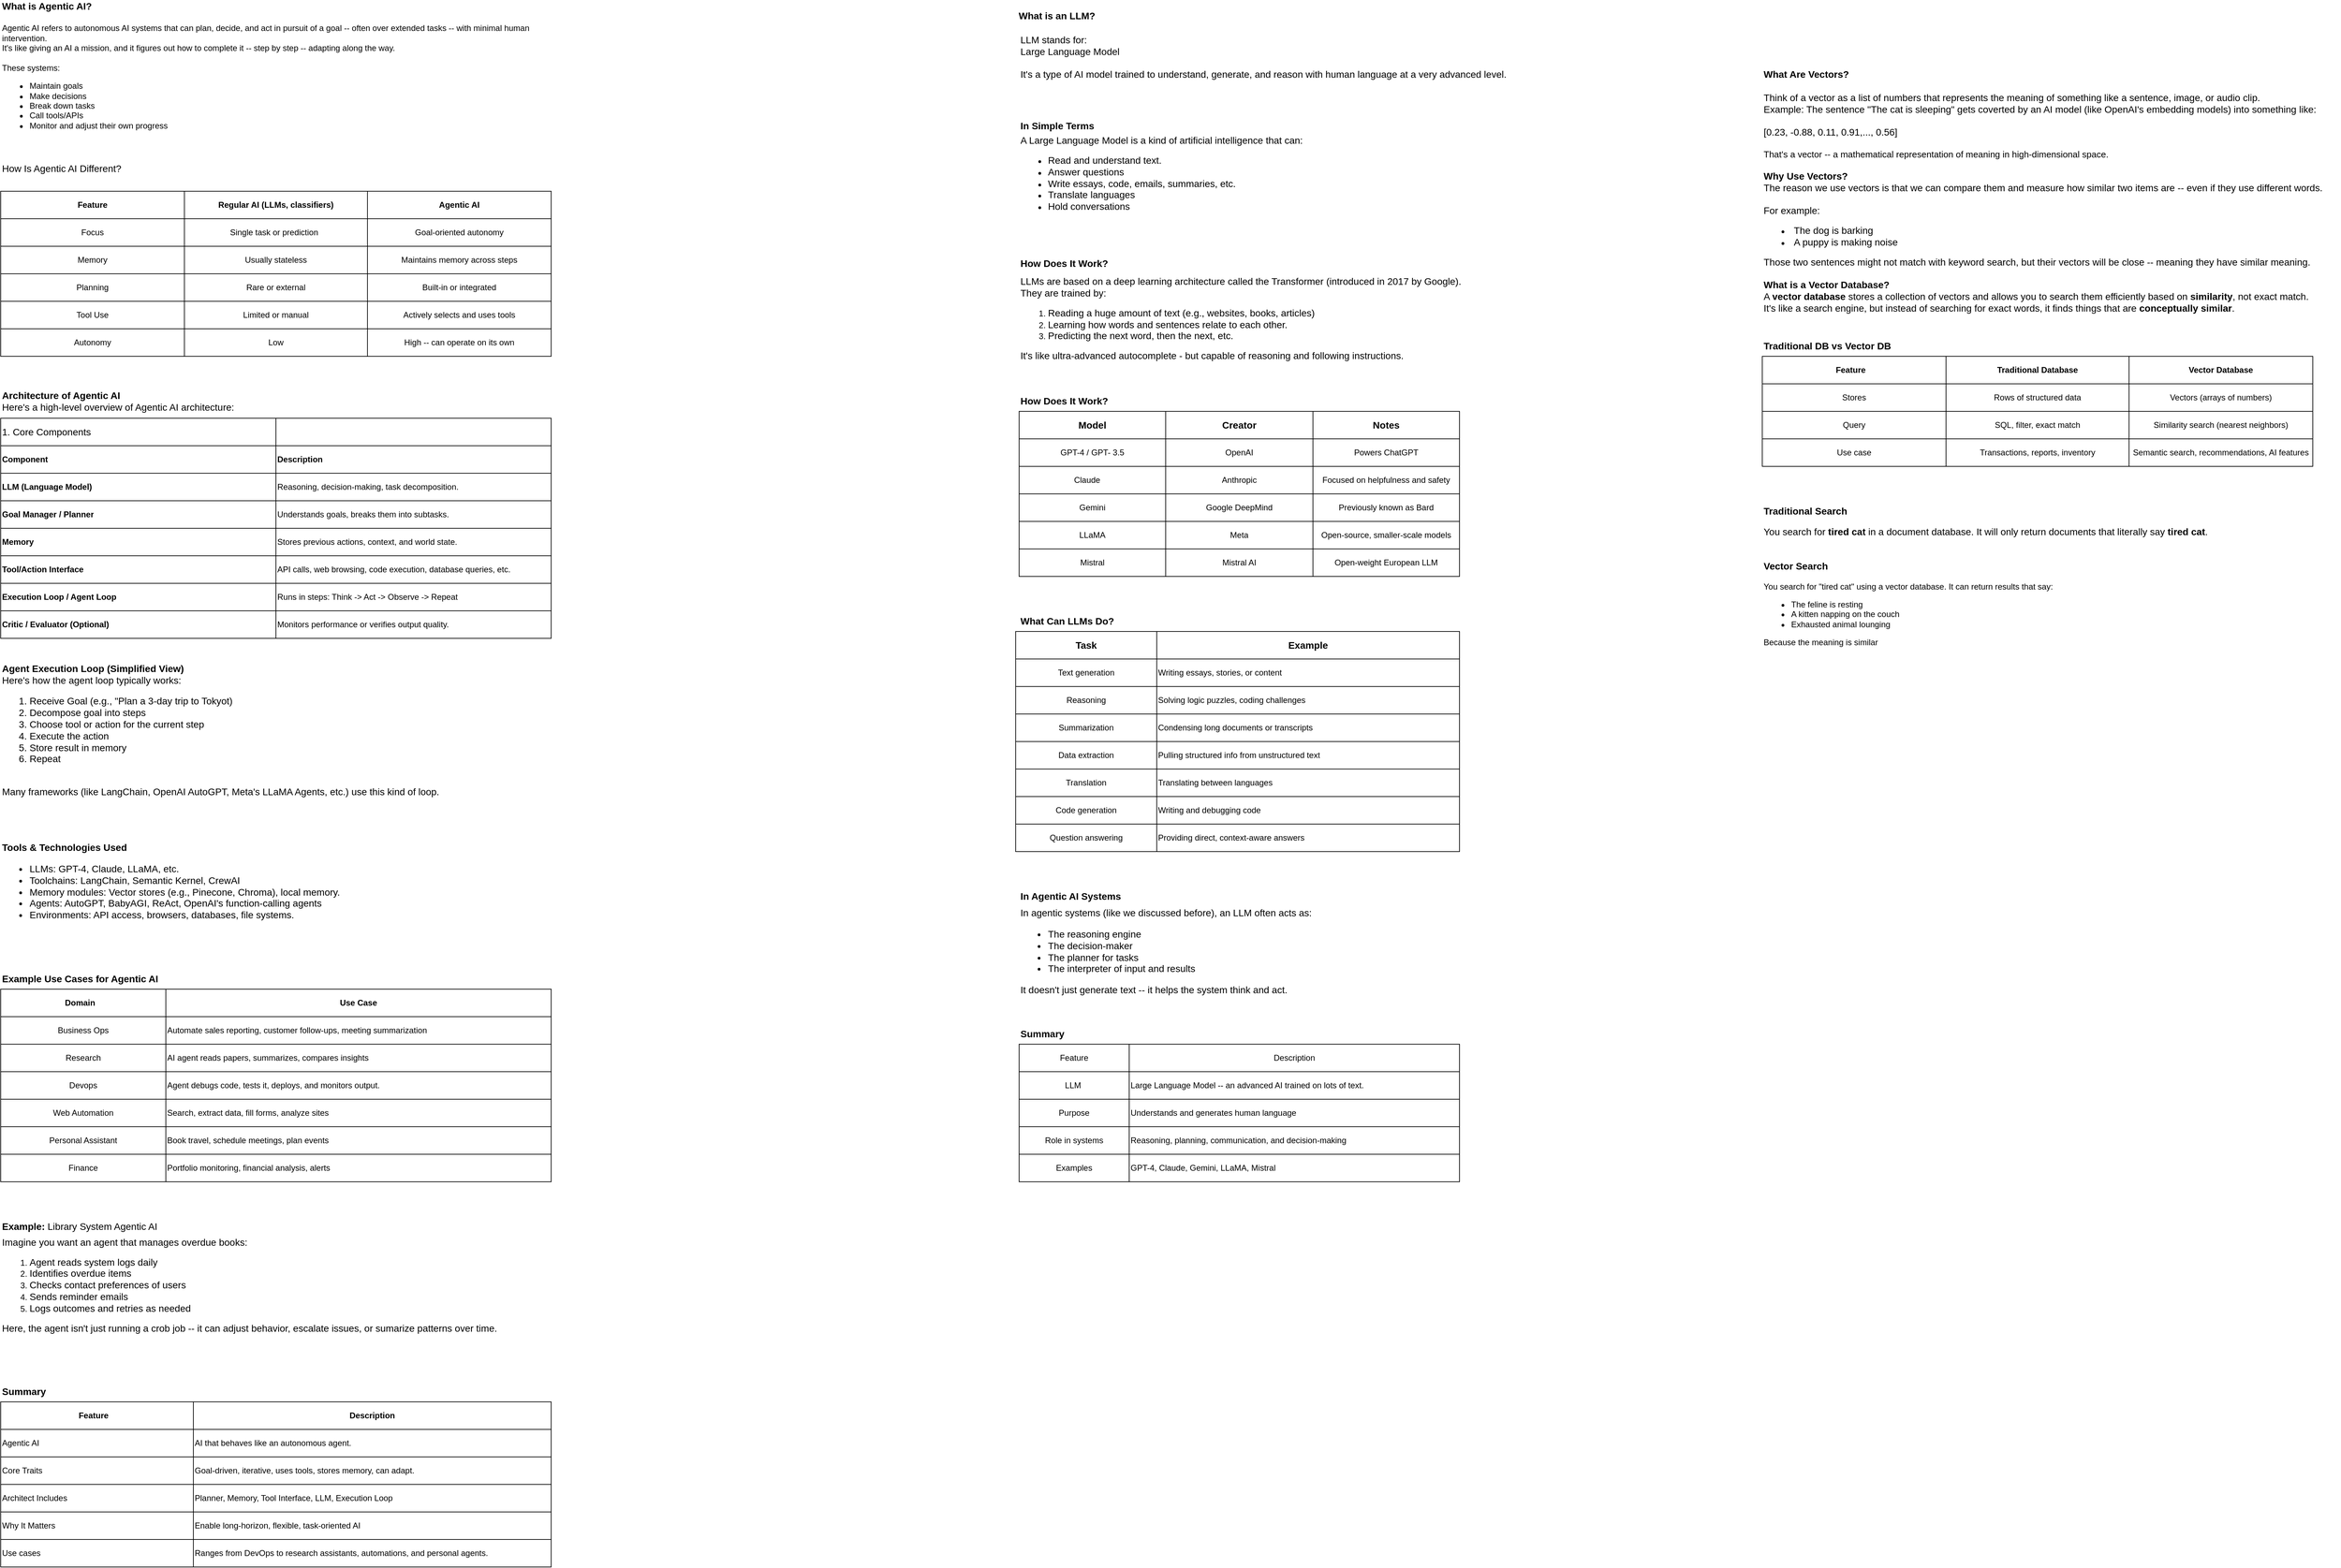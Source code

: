 <mxfile version="28.0.7">
  <diagram name="Page-1" id="ud4ffDmu5Z98EnHz-Ld9">
    <mxGraphModel dx="1853" dy="734" grid="1" gridSize="10" guides="1" tooltips="1" connect="1" arrows="1" fold="1" page="1" pageScale="1" pageWidth="850" pageHeight="1100" math="0" shadow="0">
      <root>
        <mxCell id="0" />
        <mxCell id="1" parent="0" />
        <mxCell id="W2Su8uCCXEmHzZ2Cs9Iy-1" value="&lt;div&gt;&lt;font style=&quot;font-size: 14px;&quot;&gt;&lt;b&gt;What is Agentic AI?&lt;/b&gt;&lt;/font&gt;&lt;/div&gt;&lt;div&gt;&lt;font style=&quot;font-size: 14px;&quot;&gt;&lt;br&gt;&lt;/font&gt;&lt;/div&gt;Agentic AI refers to autonomous AI systems that can plan, decide, and act in pursuit of a goal -- often over extended tasks -- with minimal human intervention.&lt;br&gt;&lt;div&gt;It&#39;s like giving an AI a mission, and it figures out how to complete it -- step by step -- adapting along the way.&lt;/div&gt;&lt;div&gt;&lt;br&gt;&lt;/div&gt;&lt;div&gt;These systems:&lt;/div&gt;&lt;div&gt;&lt;ul&gt;&lt;li&gt;Maintain goals&lt;/li&gt;&lt;li&gt;Make decisions&lt;/li&gt;&lt;li&gt;Break down tasks &lt;br&gt;&lt;/li&gt;&lt;li&gt;Call tools/APIs&lt;/li&gt;&lt;li&gt;Monitor and adjust their own progress&lt;br&gt;&lt;/li&gt;&lt;/ul&gt;&lt;/div&gt;&lt;div&gt;&lt;br&gt;&lt;/div&gt;" style="text;html=1;align=left;verticalAlign=middle;whiteSpace=wrap;rounded=0;" parent="1" vertex="1">
          <mxGeometry x="40" y="110" width="800" height="160" as="geometry" />
        </mxCell>
        <mxCell id="KA8wCs6MOciPEU11_kaX-1" value="&lt;div&gt;&lt;font style=&quot;font-size: 14px;&quot;&gt;How Is Agentic AI Different?&lt;/font&gt;&lt;/div&gt;&lt;div&gt;&lt;font style=&quot;font-size: 13px;&quot;&gt;&lt;font style=&quot;font-size: 14px;&quot;&gt;&lt;span style=&quot;white-space: pre;&quot;&gt;&#x9;&lt;/span&gt;&lt;span style=&quot;white-space: pre;&quot;&gt;&#x9;&lt;/span&gt;&lt;span style=&quot;white-space: pre;&quot;&gt;&#x9;&lt;/span&gt;&lt;span style=&quot;white-space: pre;&quot;&gt;&#x9;&lt;/span&gt;&lt;span style=&quot;white-space: pre;&quot;&gt;&#x9;&lt;/span&gt;&lt;span style=&quot;white-space: pre;&quot;&gt;&#x9;&lt;/span&gt;&lt;span style=&quot;white-space: pre;&quot;&gt;&#x9;&lt;/span&gt;&lt;span style=&quot;white-space: pre;&quot;&gt;&#x9;&lt;/span&gt;&lt;span style=&quot;white-space: pre;&quot;&gt;&#x9;&lt;/span&gt;&lt;span style=&quot;white-space: pre;&quot;&gt;&#x9;&lt;/span&gt;&lt;span style=&quot;white-space: pre;&quot;&gt;&#x9;&lt;/span&gt;&lt;span style=&quot;white-space: pre;&quot;&gt;&#x9;&lt;/span&gt;&lt;/font&gt;&lt;br&gt;&lt;/font&gt;&lt;/div&gt;" style="text;html=1;align=left;verticalAlign=middle;whiteSpace=wrap;rounded=0;" parent="1" vertex="1">
          <mxGeometry x="40" y="320" width="800" height="30" as="geometry" />
        </mxCell>
        <mxCell id="KA8wCs6MOciPEU11_kaX-3" value="" style="shape=table;startSize=0;container=1;collapsible=0;childLayout=tableLayout;" parent="1" vertex="1">
          <mxGeometry x="40" y="360" width="800" height="240" as="geometry" />
        </mxCell>
        <mxCell id="KA8wCs6MOciPEU11_kaX-4" value="" style="shape=tableRow;horizontal=0;startSize=0;swimlaneHead=0;swimlaneBody=0;strokeColor=inherit;top=0;left=0;bottom=0;right=0;collapsible=0;dropTarget=0;fillColor=none;points=[[0,0.5],[1,0.5]];portConstraint=eastwest;" parent="KA8wCs6MOciPEU11_kaX-3" vertex="1">
          <mxGeometry width="800" height="40" as="geometry" />
        </mxCell>
        <mxCell id="KA8wCs6MOciPEU11_kaX-5" value="&lt;b&gt;Feature&lt;/b&gt;" style="shape=partialRectangle;html=1;whiteSpace=wrap;connectable=0;strokeColor=inherit;overflow=hidden;fillColor=none;top=0;left=0;bottom=0;right=0;pointerEvents=1;" parent="KA8wCs6MOciPEU11_kaX-4" vertex="1">
          <mxGeometry width="267" height="40" as="geometry">
            <mxRectangle width="267" height="40" as="alternateBounds" />
          </mxGeometry>
        </mxCell>
        <mxCell id="KA8wCs6MOciPEU11_kaX-6" value="&lt;b&gt;Regular AI (LLMs, classifiers)&lt;/b&gt;" style="shape=partialRectangle;html=1;whiteSpace=wrap;connectable=0;strokeColor=inherit;overflow=hidden;fillColor=none;top=0;left=0;bottom=0;right=0;pointerEvents=1;" parent="KA8wCs6MOciPEU11_kaX-4" vertex="1">
          <mxGeometry x="267" width="266" height="40" as="geometry">
            <mxRectangle width="266" height="40" as="alternateBounds" />
          </mxGeometry>
        </mxCell>
        <mxCell id="KA8wCs6MOciPEU11_kaX-7" value="&lt;b&gt;Agentic AI&lt;/b&gt;" style="shape=partialRectangle;html=1;whiteSpace=wrap;connectable=0;strokeColor=inherit;overflow=hidden;fillColor=none;top=0;left=0;bottom=0;right=0;pointerEvents=1;" parent="KA8wCs6MOciPEU11_kaX-4" vertex="1">
          <mxGeometry x="533" width="267" height="40" as="geometry">
            <mxRectangle width="267" height="40" as="alternateBounds" />
          </mxGeometry>
        </mxCell>
        <mxCell id="KA8wCs6MOciPEU11_kaX-8" value="" style="shape=tableRow;horizontal=0;startSize=0;swimlaneHead=0;swimlaneBody=0;strokeColor=inherit;top=0;left=0;bottom=0;right=0;collapsible=0;dropTarget=0;fillColor=none;points=[[0,0.5],[1,0.5]];portConstraint=eastwest;" parent="KA8wCs6MOciPEU11_kaX-3" vertex="1">
          <mxGeometry y="40" width="800" height="40" as="geometry" />
        </mxCell>
        <mxCell id="KA8wCs6MOciPEU11_kaX-9" value="Focus" style="shape=partialRectangle;html=1;whiteSpace=wrap;connectable=0;strokeColor=inherit;overflow=hidden;fillColor=none;top=0;left=0;bottom=0;right=0;pointerEvents=1;" parent="KA8wCs6MOciPEU11_kaX-8" vertex="1">
          <mxGeometry width="267" height="40" as="geometry">
            <mxRectangle width="267" height="40" as="alternateBounds" />
          </mxGeometry>
        </mxCell>
        <mxCell id="KA8wCs6MOciPEU11_kaX-10" value="Single task or prediction&lt;span style=&quot;white-space: pre;&quot;&gt;&#x9;&lt;/span&gt;" style="shape=partialRectangle;html=1;whiteSpace=wrap;connectable=0;strokeColor=inherit;overflow=hidden;fillColor=none;top=0;left=0;bottom=0;right=0;pointerEvents=1;" parent="KA8wCs6MOciPEU11_kaX-8" vertex="1">
          <mxGeometry x="267" width="266" height="40" as="geometry">
            <mxRectangle width="266" height="40" as="alternateBounds" />
          </mxGeometry>
        </mxCell>
        <mxCell id="KA8wCs6MOciPEU11_kaX-11" value="Goal-oriented autonomy" style="shape=partialRectangle;html=1;whiteSpace=wrap;connectable=0;strokeColor=inherit;overflow=hidden;fillColor=none;top=0;left=0;bottom=0;right=0;pointerEvents=1;" parent="KA8wCs6MOciPEU11_kaX-8" vertex="1">
          <mxGeometry x="533" width="267" height="40" as="geometry">
            <mxRectangle width="267" height="40" as="alternateBounds" />
          </mxGeometry>
        </mxCell>
        <mxCell id="KA8wCs6MOciPEU11_kaX-12" value="" style="shape=tableRow;horizontal=0;startSize=0;swimlaneHead=0;swimlaneBody=0;strokeColor=inherit;top=0;left=0;bottom=0;right=0;collapsible=0;dropTarget=0;fillColor=none;points=[[0,0.5],[1,0.5]];portConstraint=eastwest;" parent="KA8wCs6MOciPEU11_kaX-3" vertex="1">
          <mxGeometry y="80" width="800" height="40" as="geometry" />
        </mxCell>
        <mxCell id="KA8wCs6MOciPEU11_kaX-13" value="Memory" style="shape=partialRectangle;html=1;whiteSpace=wrap;connectable=0;strokeColor=inherit;overflow=hidden;fillColor=none;top=0;left=0;bottom=0;right=0;pointerEvents=1;" parent="KA8wCs6MOciPEU11_kaX-12" vertex="1">
          <mxGeometry width="267" height="40" as="geometry">
            <mxRectangle width="267" height="40" as="alternateBounds" />
          </mxGeometry>
        </mxCell>
        <mxCell id="KA8wCs6MOciPEU11_kaX-14" value="Usually stateless" style="shape=partialRectangle;html=1;whiteSpace=wrap;connectable=0;strokeColor=inherit;overflow=hidden;fillColor=none;top=0;left=0;bottom=0;right=0;pointerEvents=1;" parent="KA8wCs6MOciPEU11_kaX-12" vertex="1">
          <mxGeometry x="267" width="266" height="40" as="geometry">
            <mxRectangle width="266" height="40" as="alternateBounds" />
          </mxGeometry>
        </mxCell>
        <mxCell id="KA8wCs6MOciPEU11_kaX-15" value="Maintains memory across steps" style="shape=partialRectangle;html=1;whiteSpace=wrap;connectable=0;strokeColor=inherit;overflow=hidden;fillColor=none;top=0;left=0;bottom=0;right=0;pointerEvents=1;" parent="KA8wCs6MOciPEU11_kaX-12" vertex="1">
          <mxGeometry x="533" width="267" height="40" as="geometry">
            <mxRectangle width="267" height="40" as="alternateBounds" />
          </mxGeometry>
        </mxCell>
        <mxCell id="KA8wCs6MOciPEU11_kaX-16" value="" style="shape=tableRow;horizontal=0;startSize=0;swimlaneHead=0;swimlaneBody=0;strokeColor=inherit;top=0;left=0;bottom=0;right=0;collapsible=0;dropTarget=0;fillColor=none;points=[[0,0.5],[1,0.5]];portConstraint=eastwest;" parent="KA8wCs6MOciPEU11_kaX-3" vertex="1">
          <mxGeometry y="120" width="800" height="40" as="geometry" />
        </mxCell>
        <mxCell id="KA8wCs6MOciPEU11_kaX-17" value="Planning" style="shape=partialRectangle;html=1;whiteSpace=wrap;connectable=0;strokeColor=inherit;overflow=hidden;fillColor=none;top=0;left=0;bottom=0;right=0;pointerEvents=1;" parent="KA8wCs6MOciPEU11_kaX-16" vertex="1">
          <mxGeometry width="267" height="40" as="geometry">
            <mxRectangle width="267" height="40" as="alternateBounds" />
          </mxGeometry>
        </mxCell>
        <mxCell id="KA8wCs6MOciPEU11_kaX-18" value="Rare or external" style="shape=partialRectangle;html=1;whiteSpace=wrap;connectable=0;strokeColor=inherit;overflow=hidden;fillColor=none;top=0;left=0;bottom=0;right=0;pointerEvents=1;" parent="KA8wCs6MOciPEU11_kaX-16" vertex="1">
          <mxGeometry x="267" width="266" height="40" as="geometry">
            <mxRectangle width="266" height="40" as="alternateBounds" />
          </mxGeometry>
        </mxCell>
        <mxCell id="KA8wCs6MOciPEU11_kaX-19" value="Built-in or integrated" style="shape=partialRectangle;html=1;whiteSpace=wrap;connectable=0;strokeColor=inherit;overflow=hidden;fillColor=none;top=0;left=0;bottom=0;right=0;pointerEvents=1;" parent="KA8wCs6MOciPEU11_kaX-16" vertex="1">
          <mxGeometry x="533" width="267" height="40" as="geometry">
            <mxRectangle width="267" height="40" as="alternateBounds" />
          </mxGeometry>
        </mxCell>
        <mxCell id="KA8wCs6MOciPEU11_kaX-20" value="" style="shape=tableRow;horizontal=0;startSize=0;swimlaneHead=0;swimlaneBody=0;strokeColor=inherit;top=0;left=0;bottom=0;right=0;collapsible=0;dropTarget=0;fillColor=none;points=[[0,0.5],[1,0.5]];portConstraint=eastwest;" parent="KA8wCs6MOciPEU11_kaX-3" vertex="1">
          <mxGeometry y="160" width="800" height="40" as="geometry" />
        </mxCell>
        <mxCell id="KA8wCs6MOciPEU11_kaX-21" value="Tool Use" style="shape=partialRectangle;html=1;whiteSpace=wrap;connectable=0;strokeColor=inherit;overflow=hidden;fillColor=none;top=0;left=0;bottom=0;right=0;pointerEvents=1;" parent="KA8wCs6MOciPEU11_kaX-20" vertex="1">
          <mxGeometry width="267" height="40" as="geometry">
            <mxRectangle width="267" height="40" as="alternateBounds" />
          </mxGeometry>
        </mxCell>
        <mxCell id="KA8wCs6MOciPEU11_kaX-22" value="Limited or manual" style="shape=partialRectangle;html=1;whiteSpace=wrap;connectable=0;strokeColor=inherit;overflow=hidden;fillColor=none;top=0;left=0;bottom=0;right=0;pointerEvents=1;" parent="KA8wCs6MOciPEU11_kaX-20" vertex="1">
          <mxGeometry x="267" width="266" height="40" as="geometry">
            <mxRectangle width="266" height="40" as="alternateBounds" />
          </mxGeometry>
        </mxCell>
        <mxCell id="KA8wCs6MOciPEU11_kaX-23" value="Actively selects and uses tools" style="shape=partialRectangle;html=1;whiteSpace=wrap;connectable=0;strokeColor=inherit;overflow=hidden;fillColor=none;top=0;left=0;bottom=0;right=0;pointerEvents=1;" parent="KA8wCs6MOciPEU11_kaX-20" vertex="1">
          <mxGeometry x="533" width="267" height="40" as="geometry">
            <mxRectangle width="267" height="40" as="alternateBounds" />
          </mxGeometry>
        </mxCell>
        <mxCell id="KA8wCs6MOciPEU11_kaX-24" value="" style="shape=tableRow;horizontal=0;startSize=0;swimlaneHead=0;swimlaneBody=0;strokeColor=inherit;top=0;left=0;bottom=0;right=0;collapsible=0;dropTarget=0;fillColor=none;points=[[0,0.5],[1,0.5]];portConstraint=eastwest;" parent="KA8wCs6MOciPEU11_kaX-3" vertex="1">
          <mxGeometry y="200" width="800" height="40" as="geometry" />
        </mxCell>
        <mxCell id="KA8wCs6MOciPEU11_kaX-25" value="Autonomy" style="shape=partialRectangle;html=1;whiteSpace=wrap;connectable=0;strokeColor=inherit;overflow=hidden;fillColor=none;top=0;left=0;bottom=0;right=0;pointerEvents=1;" parent="KA8wCs6MOciPEU11_kaX-24" vertex="1">
          <mxGeometry width="267" height="40" as="geometry">
            <mxRectangle width="267" height="40" as="alternateBounds" />
          </mxGeometry>
        </mxCell>
        <mxCell id="KA8wCs6MOciPEU11_kaX-26" value="Low" style="shape=partialRectangle;html=1;whiteSpace=wrap;connectable=0;strokeColor=inherit;overflow=hidden;fillColor=none;top=0;left=0;bottom=0;right=0;pointerEvents=1;" parent="KA8wCs6MOciPEU11_kaX-24" vertex="1">
          <mxGeometry x="267" width="266" height="40" as="geometry">
            <mxRectangle width="266" height="40" as="alternateBounds" />
          </mxGeometry>
        </mxCell>
        <mxCell id="KA8wCs6MOciPEU11_kaX-27" value="High -- can operate on its own" style="shape=partialRectangle;html=1;whiteSpace=wrap;connectable=0;strokeColor=inherit;overflow=hidden;fillColor=none;top=0;left=0;bottom=0;right=0;pointerEvents=1;" parent="KA8wCs6MOciPEU11_kaX-24" vertex="1">
          <mxGeometry x="533" width="267" height="40" as="geometry">
            <mxRectangle width="267" height="40" as="alternateBounds" />
          </mxGeometry>
        </mxCell>
        <mxCell id="KA8wCs6MOciPEU11_kaX-28" value="&lt;div&gt;&lt;b&gt;Architecture of Agentic AI&lt;/b&gt;&lt;/div&gt;&lt;div&gt;Here&#39;s a high-level overview of Agentic AI architecture:&lt;br&gt;&lt;/div&gt;" style="text;html=1;align=left;verticalAlign=middle;whiteSpace=wrap;rounded=0;fontSize=14;" parent="1" vertex="1">
          <mxGeometry x="40" y="650" width="800" height="30" as="geometry" />
        </mxCell>
        <mxCell id="KA8wCs6MOciPEU11_kaX-29" value="" style="shape=table;startSize=0;container=1;collapsible=0;childLayout=tableLayout;align=left;" parent="1" vertex="1">
          <mxGeometry x="40" y="690" width="800" height="320" as="geometry" />
        </mxCell>
        <mxCell id="KA8wCs6MOciPEU11_kaX-30" value="" style="shape=tableRow;horizontal=0;startSize=0;swimlaneHead=0;swimlaneBody=0;strokeColor=inherit;top=0;left=0;bottom=0;right=0;collapsible=0;dropTarget=0;fillColor=none;points=[[0,0.5],[1,0.5]];portConstraint=eastwest;" parent="KA8wCs6MOciPEU11_kaX-29" vertex="1">
          <mxGeometry width="800" height="40" as="geometry" />
        </mxCell>
        <mxCell id="KA8wCs6MOciPEU11_kaX-31" value="&lt;font style=&quot;font-size: 14px;&quot;&gt;1. Core Components&lt;/font&gt;" style="shape=partialRectangle;html=1;whiteSpace=wrap;connectable=0;strokeColor=inherit;overflow=hidden;fillColor=none;top=0;left=0;bottom=0;right=0;pointerEvents=1;align=left;" parent="KA8wCs6MOciPEU11_kaX-30" vertex="1">
          <mxGeometry width="400" height="40" as="geometry">
            <mxRectangle width="400" height="40" as="alternateBounds" />
          </mxGeometry>
        </mxCell>
        <mxCell id="KA8wCs6MOciPEU11_kaX-32" value="" style="shape=partialRectangle;html=1;whiteSpace=wrap;connectable=0;strokeColor=inherit;overflow=hidden;fillColor=none;top=0;left=0;bottom=0;right=0;pointerEvents=1;" parent="KA8wCs6MOciPEU11_kaX-30" vertex="1">
          <mxGeometry x="400" width="400" height="40" as="geometry">
            <mxRectangle width="400" height="40" as="alternateBounds" />
          </mxGeometry>
        </mxCell>
        <mxCell id="KA8wCs6MOciPEU11_kaX-33" value="" style="shape=tableRow;horizontal=0;startSize=0;swimlaneHead=0;swimlaneBody=0;strokeColor=inherit;top=0;left=0;bottom=0;right=0;collapsible=0;dropTarget=0;fillColor=none;points=[[0,0.5],[1,0.5]];portConstraint=eastwest;" parent="KA8wCs6MOciPEU11_kaX-29" vertex="1">
          <mxGeometry y="40" width="800" height="40" as="geometry" />
        </mxCell>
        <mxCell id="KA8wCs6MOciPEU11_kaX-34" value="&lt;b&gt;Component&lt;span style=&quot;white-space: pre;&quot;&gt;&#x9;&lt;/span&gt;&lt;/b&gt;" style="shape=partialRectangle;html=1;whiteSpace=wrap;connectable=0;strokeColor=inherit;overflow=hidden;fillColor=none;top=0;left=0;bottom=0;right=0;pointerEvents=1;align=left;" parent="KA8wCs6MOciPEU11_kaX-33" vertex="1">
          <mxGeometry width="400" height="40" as="geometry">
            <mxRectangle width="400" height="40" as="alternateBounds" />
          </mxGeometry>
        </mxCell>
        <mxCell id="KA8wCs6MOciPEU11_kaX-35" value="&lt;div align=&quot;left&quot;&gt;&lt;b&gt;Description&lt;/b&gt;&lt;/div&gt;" style="shape=partialRectangle;html=1;whiteSpace=wrap;connectable=0;strokeColor=inherit;overflow=hidden;fillColor=none;top=0;left=0;bottom=0;right=0;pointerEvents=1;align=left;" parent="KA8wCs6MOciPEU11_kaX-33" vertex="1">
          <mxGeometry x="400" width="400" height="40" as="geometry">
            <mxRectangle width="400" height="40" as="alternateBounds" />
          </mxGeometry>
        </mxCell>
        <mxCell id="KA8wCs6MOciPEU11_kaX-36" value="" style="shape=tableRow;horizontal=0;startSize=0;swimlaneHead=0;swimlaneBody=0;strokeColor=inherit;top=0;left=0;bottom=0;right=0;collapsible=0;dropTarget=0;fillColor=none;points=[[0,0.5],[1,0.5]];portConstraint=eastwest;" parent="KA8wCs6MOciPEU11_kaX-29" vertex="1">
          <mxGeometry y="80" width="800" height="40" as="geometry" />
        </mxCell>
        <mxCell id="KA8wCs6MOciPEU11_kaX-37" value="&lt;b&gt;LLM (Language Model)&lt;/b&gt;" style="shape=partialRectangle;html=1;whiteSpace=wrap;connectable=0;strokeColor=inherit;overflow=hidden;fillColor=none;top=0;left=0;bottom=0;right=0;pointerEvents=1;align=left;" parent="KA8wCs6MOciPEU11_kaX-36" vertex="1">
          <mxGeometry width="400" height="40" as="geometry">
            <mxRectangle width="400" height="40" as="alternateBounds" />
          </mxGeometry>
        </mxCell>
        <mxCell id="KA8wCs6MOciPEU11_kaX-38" value="Reasoning, decision-making, task decomposition." style="shape=partialRectangle;html=1;whiteSpace=wrap;connectable=0;strokeColor=inherit;overflow=hidden;fillColor=none;top=0;left=0;bottom=0;right=0;pointerEvents=1;align=left;" parent="KA8wCs6MOciPEU11_kaX-36" vertex="1">
          <mxGeometry x="400" width="400" height="40" as="geometry">
            <mxRectangle width="400" height="40" as="alternateBounds" />
          </mxGeometry>
        </mxCell>
        <mxCell id="KA8wCs6MOciPEU11_kaX-39" value="" style="shape=tableRow;horizontal=0;startSize=0;swimlaneHead=0;swimlaneBody=0;strokeColor=inherit;top=0;left=0;bottom=0;right=0;collapsible=0;dropTarget=0;fillColor=none;points=[[0,0.5],[1,0.5]];portConstraint=eastwest;" parent="KA8wCs6MOciPEU11_kaX-29" vertex="1">
          <mxGeometry y="120" width="800" height="40" as="geometry" />
        </mxCell>
        <mxCell id="KA8wCs6MOciPEU11_kaX-40" value="&lt;b&gt;Goal Manager / Planner&lt;/b&gt;" style="shape=partialRectangle;html=1;whiteSpace=wrap;connectable=0;strokeColor=inherit;overflow=hidden;fillColor=none;top=0;left=0;bottom=0;right=0;pointerEvents=1;align=left;" parent="KA8wCs6MOciPEU11_kaX-39" vertex="1">
          <mxGeometry width="400" height="40" as="geometry">
            <mxRectangle width="400" height="40" as="alternateBounds" />
          </mxGeometry>
        </mxCell>
        <mxCell id="KA8wCs6MOciPEU11_kaX-41" value="Understands goals, breaks them into subtasks." style="shape=partialRectangle;html=1;whiteSpace=wrap;connectable=0;strokeColor=inherit;overflow=hidden;fillColor=none;top=0;left=0;bottom=0;right=0;pointerEvents=1;align=left;" parent="KA8wCs6MOciPEU11_kaX-39" vertex="1">
          <mxGeometry x="400" width="400" height="40" as="geometry">
            <mxRectangle width="400" height="40" as="alternateBounds" />
          </mxGeometry>
        </mxCell>
        <mxCell id="KA8wCs6MOciPEU11_kaX-42" value="" style="shape=tableRow;horizontal=0;startSize=0;swimlaneHead=0;swimlaneBody=0;strokeColor=inherit;top=0;left=0;bottom=0;right=0;collapsible=0;dropTarget=0;fillColor=none;points=[[0,0.5],[1,0.5]];portConstraint=eastwest;" parent="KA8wCs6MOciPEU11_kaX-29" vertex="1">
          <mxGeometry y="160" width="800" height="40" as="geometry" />
        </mxCell>
        <mxCell id="KA8wCs6MOciPEU11_kaX-43" value="&lt;b&gt;Memory&lt;/b&gt;" style="shape=partialRectangle;html=1;whiteSpace=wrap;connectable=0;strokeColor=inherit;overflow=hidden;fillColor=none;top=0;left=0;bottom=0;right=0;pointerEvents=1;align=left;" parent="KA8wCs6MOciPEU11_kaX-42" vertex="1">
          <mxGeometry width="400" height="40" as="geometry">
            <mxRectangle width="400" height="40" as="alternateBounds" />
          </mxGeometry>
        </mxCell>
        <mxCell id="KA8wCs6MOciPEU11_kaX-44" value="Stores previous actions, context, and world state." style="shape=partialRectangle;html=1;whiteSpace=wrap;connectable=0;strokeColor=inherit;overflow=hidden;fillColor=none;top=0;left=0;bottom=0;right=0;pointerEvents=1;align=left;" parent="KA8wCs6MOciPEU11_kaX-42" vertex="1">
          <mxGeometry x="400" width="400" height="40" as="geometry">
            <mxRectangle width="400" height="40" as="alternateBounds" />
          </mxGeometry>
        </mxCell>
        <mxCell id="KA8wCs6MOciPEU11_kaX-45" value="" style="shape=tableRow;horizontal=0;startSize=0;swimlaneHead=0;swimlaneBody=0;strokeColor=inherit;top=0;left=0;bottom=0;right=0;collapsible=0;dropTarget=0;fillColor=none;points=[[0,0.5],[1,0.5]];portConstraint=eastwest;" parent="KA8wCs6MOciPEU11_kaX-29" vertex="1">
          <mxGeometry y="200" width="800" height="40" as="geometry" />
        </mxCell>
        <mxCell id="KA8wCs6MOciPEU11_kaX-46" value="&lt;b&gt;Tool/Action Interface&lt;/b&gt;" style="shape=partialRectangle;html=1;whiteSpace=wrap;connectable=0;strokeColor=inherit;overflow=hidden;fillColor=none;top=0;left=0;bottom=0;right=0;pointerEvents=1;align=left;" parent="KA8wCs6MOciPEU11_kaX-45" vertex="1">
          <mxGeometry width="400" height="40" as="geometry">
            <mxRectangle width="400" height="40" as="alternateBounds" />
          </mxGeometry>
        </mxCell>
        <mxCell id="KA8wCs6MOciPEU11_kaX-47" value="API calls, web browsing, code execution, database queries, etc." style="shape=partialRectangle;html=1;whiteSpace=wrap;connectable=0;strokeColor=inherit;overflow=hidden;fillColor=none;top=0;left=0;bottom=0;right=0;pointerEvents=1;align=left;" parent="KA8wCs6MOciPEU11_kaX-45" vertex="1">
          <mxGeometry x="400" width="400" height="40" as="geometry">
            <mxRectangle width="400" height="40" as="alternateBounds" />
          </mxGeometry>
        </mxCell>
        <mxCell id="KA8wCs6MOciPEU11_kaX-48" value="" style="shape=tableRow;horizontal=0;startSize=0;swimlaneHead=0;swimlaneBody=0;strokeColor=inherit;top=0;left=0;bottom=0;right=0;collapsible=0;dropTarget=0;fillColor=none;points=[[0,0.5],[1,0.5]];portConstraint=eastwest;" parent="KA8wCs6MOciPEU11_kaX-29" vertex="1">
          <mxGeometry y="240" width="800" height="40" as="geometry" />
        </mxCell>
        <mxCell id="KA8wCs6MOciPEU11_kaX-49" value="&lt;b&gt;Execution Loop / Agent Loop&lt;/b&gt;" style="shape=partialRectangle;html=1;whiteSpace=wrap;connectable=0;strokeColor=inherit;overflow=hidden;fillColor=none;top=0;left=0;bottom=0;right=0;pointerEvents=1;align=left;" parent="KA8wCs6MOciPEU11_kaX-48" vertex="1">
          <mxGeometry width="400" height="40" as="geometry">
            <mxRectangle width="400" height="40" as="alternateBounds" />
          </mxGeometry>
        </mxCell>
        <mxCell id="KA8wCs6MOciPEU11_kaX-50" value="Runs in steps: Think -&amp;gt; Act -&amp;gt; Observe -&amp;gt; Repeat" style="shape=partialRectangle;html=1;whiteSpace=wrap;connectable=0;strokeColor=inherit;overflow=hidden;fillColor=none;top=0;left=0;bottom=0;right=0;pointerEvents=1;align=left;" parent="KA8wCs6MOciPEU11_kaX-48" vertex="1">
          <mxGeometry x="400" width="400" height="40" as="geometry">
            <mxRectangle width="400" height="40" as="alternateBounds" />
          </mxGeometry>
        </mxCell>
        <mxCell id="KA8wCs6MOciPEU11_kaX-51" value="" style="shape=tableRow;horizontal=0;startSize=0;swimlaneHead=0;swimlaneBody=0;strokeColor=inherit;top=0;left=0;bottom=0;right=0;collapsible=0;dropTarget=0;fillColor=none;points=[[0,0.5],[1,0.5]];portConstraint=eastwest;" parent="KA8wCs6MOciPEU11_kaX-29" vertex="1">
          <mxGeometry y="280" width="800" height="40" as="geometry" />
        </mxCell>
        <mxCell id="KA8wCs6MOciPEU11_kaX-52" value="&lt;b&gt;Critic / Evaluator (Optional)&lt;/b&gt;" style="shape=partialRectangle;html=1;whiteSpace=wrap;connectable=0;strokeColor=inherit;overflow=hidden;fillColor=none;top=0;left=0;bottom=0;right=0;pointerEvents=1;align=left;" parent="KA8wCs6MOciPEU11_kaX-51" vertex="1">
          <mxGeometry width="400" height="40" as="geometry">
            <mxRectangle width="400" height="40" as="alternateBounds" />
          </mxGeometry>
        </mxCell>
        <mxCell id="KA8wCs6MOciPEU11_kaX-53" value="Monitors performance or verifies output quality." style="shape=partialRectangle;html=1;whiteSpace=wrap;connectable=0;strokeColor=inherit;overflow=hidden;fillColor=none;top=0;left=0;bottom=0;right=0;pointerEvents=1;align=left;" parent="KA8wCs6MOciPEU11_kaX-51" vertex="1">
          <mxGeometry x="400" width="400" height="40" as="geometry">
            <mxRectangle width="400" height="40" as="alternateBounds" />
          </mxGeometry>
        </mxCell>
        <mxCell id="KA8wCs6MOciPEU11_kaX-54" value="&lt;div&gt;&lt;b&gt;Agent Execution Loop (Simplified View)&lt;br&gt;&lt;/b&gt;&lt;/div&gt;&lt;div&gt;Here&#39;s how the agent loop typically works:&lt;/div&gt;&lt;div&gt;&lt;ol&gt;&lt;li&gt;Receive Goal (e.g., &quot;Plan a 3-day trip to Tokyot)&lt;/li&gt;&lt;li&gt;Decompose goal into steps&lt;/li&gt;&lt;li&gt;Choose tool or action for the current step&lt;/li&gt;&lt;li&gt;Execute the action&lt;/li&gt;&lt;li&gt;Store result in memory&lt;/li&gt;&lt;li&gt;Repeat &lt;br&gt;&lt;/li&gt;&lt;/ol&gt;&lt;div&gt;&lt;br&gt;&lt;/div&gt;&lt;div&gt;Many frameworks (like LangChain, OpenAI AutoGPT, Meta&#39;s LLaMA Agents, etc.) use this kind of loop.&lt;/div&gt;&lt;div&gt;&lt;br&gt;&lt;/div&gt;&lt;/div&gt;&lt;div&gt;&lt;br&gt;&lt;/div&gt;" style="text;html=1;align=left;verticalAlign=middle;whiteSpace=wrap;rounded=0;fontSize=14;" parent="1" vertex="1">
          <mxGeometry x="40" y="1090" width="800" height="140" as="geometry" />
        </mxCell>
        <mxCell id="KA8wCs6MOciPEU11_kaX-55" value="&lt;div&gt;Tools &amp;amp; Technologies Used&lt;/div&gt;&lt;div&gt;&lt;ul&gt;&lt;li&gt;&lt;span style=&quot;font-weight: normal;&quot;&gt;LLMs: GPT-4, Claude, LLaMA, etc.&lt;/span&gt;&lt;/li&gt;&lt;li&gt;&lt;span style=&quot;font-weight: normal;&quot;&gt;Toolchains: LangChain, Semantic Kernel, CrewAI&lt;/span&gt;&lt;/li&gt;&lt;li&gt;&lt;span style=&quot;font-weight: normal;&quot;&gt;Memory modules: Vector stores (e.g., Pinecone, Chroma), local memory.&lt;/span&gt;&lt;/li&gt;&lt;li&gt;&lt;span style=&quot;font-weight: normal;&quot;&gt;Agents: AutoGPT, BabyAGI, ReAct, OpenAI&#39;s function-calling agents&lt;/span&gt;&lt;/li&gt;&lt;li&gt;&lt;span style=&quot;font-weight: normal;&quot;&gt;Environments: API access, browsers, databases, file systems.&lt;br&gt;&lt;/span&gt;&lt;/li&gt;&lt;/ul&gt;&lt;/div&gt;" style="text;html=1;align=left;verticalAlign=middle;whiteSpace=wrap;rounded=0;fontStyle=1;fontSize=14;" parent="1" vertex="1">
          <mxGeometry x="40" y="1310" width="800" height="120" as="geometry" />
        </mxCell>
        <mxCell id="KA8wCs6MOciPEU11_kaX-56" value="&lt;font style=&quot;font-size: 14px;&quot;&gt;&lt;b&gt;Example Use Cases for Agentic AI&lt;/b&gt;&lt;/font&gt;" style="text;html=1;align=left;verticalAlign=middle;whiteSpace=wrap;rounded=0;" parent="1" vertex="1">
          <mxGeometry x="40" y="1490" width="800" height="30" as="geometry" />
        </mxCell>
        <mxCell id="KA8wCs6MOciPEU11_kaX-57" value="" style="shape=table;startSize=0;container=1;collapsible=0;childLayout=tableLayout;" parent="1" vertex="1">
          <mxGeometry x="40" y="1520" width="800" height="280" as="geometry" />
        </mxCell>
        <mxCell id="KA8wCs6MOciPEU11_kaX-58" value="" style="shape=tableRow;horizontal=0;startSize=0;swimlaneHead=0;swimlaneBody=0;strokeColor=inherit;top=0;left=0;bottom=0;right=0;collapsible=0;dropTarget=0;fillColor=none;points=[[0,0.5],[1,0.5]];portConstraint=eastwest;" parent="KA8wCs6MOciPEU11_kaX-57" vertex="1">
          <mxGeometry width="800" height="40" as="geometry" />
        </mxCell>
        <mxCell id="KA8wCs6MOciPEU11_kaX-59" value="&lt;b&gt;Domain&lt;span style=&quot;white-space: pre;&quot;&gt;&#x9;&lt;/span&gt;&lt;/b&gt;" style="shape=partialRectangle;html=1;whiteSpace=wrap;connectable=0;strokeColor=inherit;overflow=hidden;fillColor=none;top=0;left=0;bottom=0;right=0;pointerEvents=1;" parent="KA8wCs6MOciPEU11_kaX-58" vertex="1">
          <mxGeometry width="240" height="40" as="geometry">
            <mxRectangle width="240" height="40" as="alternateBounds" />
          </mxGeometry>
        </mxCell>
        <mxCell id="KA8wCs6MOciPEU11_kaX-60" value="&lt;b&gt;Use Case&lt;/b&gt;" style="shape=partialRectangle;html=1;whiteSpace=wrap;connectable=0;strokeColor=inherit;overflow=hidden;fillColor=none;top=0;left=0;bottom=0;right=0;pointerEvents=1;" parent="KA8wCs6MOciPEU11_kaX-58" vertex="1">
          <mxGeometry x="240" width="560" height="40" as="geometry">
            <mxRectangle width="560" height="40" as="alternateBounds" />
          </mxGeometry>
        </mxCell>
        <mxCell id="KA8wCs6MOciPEU11_kaX-61" value="" style="shape=tableRow;horizontal=0;startSize=0;swimlaneHead=0;swimlaneBody=0;strokeColor=inherit;top=0;left=0;bottom=0;right=0;collapsible=0;dropTarget=0;fillColor=none;points=[[0,0.5],[1,0.5]];portConstraint=eastwest;" parent="KA8wCs6MOciPEU11_kaX-57" vertex="1">
          <mxGeometry y="40" width="800" height="40" as="geometry" />
        </mxCell>
        <mxCell id="KA8wCs6MOciPEU11_kaX-62" value="Business Ops" style="shape=partialRectangle;html=1;whiteSpace=wrap;connectable=0;strokeColor=inherit;overflow=hidden;fillColor=none;top=0;left=0;bottom=0;right=0;pointerEvents=1;" parent="KA8wCs6MOciPEU11_kaX-61" vertex="1">
          <mxGeometry width="240" height="40" as="geometry">
            <mxRectangle width="240" height="40" as="alternateBounds" />
          </mxGeometry>
        </mxCell>
        <mxCell id="KA8wCs6MOciPEU11_kaX-63" value="&lt;div align=&quot;left&quot;&gt;Automate sales reporting, customer follow-ups, meeting summarization&lt;/div&gt;" style="shape=partialRectangle;html=1;whiteSpace=wrap;connectable=0;strokeColor=inherit;overflow=hidden;fillColor=none;top=0;left=0;bottom=0;right=0;pointerEvents=1;align=left;" parent="KA8wCs6MOciPEU11_kaX-61" vertex="1">
          <mxGeometry x="240" width="560" height="40" as="geometry">
            <mxRectangle width="560" height="40" as="alternateBounds" />
          </mxGeometry>
        </mxCell>
        <mxCell id="KA8wCs6MOciPEU11_kaX-64" value="" style="shape=tableRow;horizontal=0;startSize=0;swimlaneHead=0;swimlaneBody=0;strokeColor=inherit;top=0;left=0;bottom=0;right=0;collapsible=0;dropTarget=0;fillColor=none;points=[[0,0.5],[1,0.5]];portConstraint=eastwest;" parent="KA8wCs6MOciPEU11_kaX-57" vertex="1">
          <mxGeometry y="80" width="800" height="40" as="geometry" />
        </mxCell>
        <mxCell id="KA8wCs6MOciPEU11_kaX-65" value="Research" style="shape=partialRectangle;html=1;whiteSpace=wrap;connectable=0;strokeColor=inherit;overflow=hidden;fillColor=none;top=0;left=0;bottom=0;right=0;pointerEvents=1;" parent="KA8wCs6MOciPEU11_kaX-64" vertex="1">
          <mxGeometry width="240" height="40" as="geometry">
            <mxRectangle width="240" height="40" as="alternateBounds" />
          </mxGeometry>
        </mxCell>
        <mxCell id="KA8wCs6MOciPEU11_kaX-66" value="&lt;div align=&quot;left&quot;&gt;AI agent reads papers, summarizes, compares insights&lt;/div&gt;" style="shape=partialRectangle;html=1;whiteSpace=wrap;connectable=0;strokeColor=inherit;overflow=hidden;fillColor=none;top=0;left=0;bottom=0;right=0;pointerEvents=1;align=left;" parent="KA8wCs6MOciPEU11_kaX-64" vertex="1">
          <mxGeometry x="240" width="560" height="40" as="geometry">
            <mxRectangle width="560" height="40" as="alternateBounds" />
          </mxGeometry>
        </mxCell>
        <mxCell id="KA8wCs6MOciPEU11_kaX-67" value="" style="shape=tableRow;horizontal=0;startSize=0;swimlaneHead=0;swimlaneBody=0;strokeColor=inherit;top=0;left=0;bottom=0;right=0;collapsible=0;dropTarget=0;fillColor=none;points=[[0,0.5],[1,0.5]];portConstraint=eastwest;" parent="KA8wCs6MOciPEU11_kaX-57" vertex="1">
          <mxGeometry y="120" width="800" height="40" as="geometry" />
        </mxCell>
        <mxCell id="KA8wCs6MOciPEU11_kaX-68" value="Devops" style="shape=partialRectangle;html=1;whiteSpace=wrap;connectable=0;strokeColor=inherit;overflow=hidden;fillColor=none;top=0;left=0;bottom=0;right=0;pointerEvents=1;" parent="KA8wCs6MOciPEU11_kaX-67" vertex="1">
          <mxGeometry width="240" height="40" as="geometry">
            <mxRectangle width="240" height="40" as="alternateBounds" />
          </mxGeometry>
        </mxCell>
        <mxCell id="KA8wCs6MOciPEU11_kaX-69" value="Agent debugs code, tests it, deploys, and monitors output." style="shape=partialRectangle;html=1;whiteSpace=wrap;connectable=0;strokeColor=inherit;overflow=hidden;fillColor=none;top=0;left=0;bottom=0;right=0;pointerEvents=1;align=left;" parent="KA8wCs6MOciPEU11_kaX-67" vertex="1">
          <mxGeometry x="240" width="560" height="40" as="geometry">
            <mxRectangle width="560" height="40" as="alternateBounds" />
          </mxGeometry>
        </mxCell>
        <mxCell id="KA8wCs6MOciPEU11_kaX-70" value="" style="shape=tableRow;horizontal=0;startSize=0;swimlaneHead=0;swimlaneBody=0;strokeColor=inherit;top=0;left=0;bottom=0;right=0;collapsible=0;dropTarget=0;fillColor=none;points=[[0,0.5],[1,0.5]];portConstraint=eastwest;" parent="KA8wCs6MOciPEU11_kaX-57" vertex="1">
          <mxGeometry y="160" width="800" height="40" as="geometry" />
        </mxCell>
        <mxCell id="KA8wCs6MOciPEU11_kaX-71" value="Web Automation" style="shape=partialRectangle;html=1;whiteSpace=wrap;connectable=0;strokeColor=inherit;overflow=hidden;fillColor=none;top=0;left=0;bottom=0;right=0;pointerEvents=1;" parent="KA8wCs6MOciPEU11_kaX-70" vertex="1">
          <mxGeometry width="240" height="40" as="geometry">
            <mxRectangle width="240" height="40" as="alternateBounds" />
          </mxGeometry>
        </mxCell>
        <mxCell id="KA8wCs6MOciPEU11_kaX-72" value="Search, extract data, fill forms, analyze sites" style="shape=partialRectangle;html=1;whiteSpace=wrap;connectable=0;strokeColor=inherit;overflow=hidden;fillColor=none;top=0;left=0;bottom=0;right=0;pointerEvents=1;align=left;" parent="KA8wCs6MOciPEU11_kaX-70" vertex="1">
          <mxGeometry x="240" width="560" height="40" as="geometry">
            <mxRectangle width="560" height="40" as="alternateBounds" />
          </mxGeometry>
        </mxCell>
        <mxCell id="KA8wCs6MOciPEU11_kaX-73" value="" style="shape=tableRow;horizontal=0;startSize=0;swimlaneHead=0;swimlaneBody=0;strokeColor=inherit;top=0;left=0;bottom=0;right=0;collapsible=0;dropTarget=0;fillColor=none;points=[[0,0.5],[1,0.5]];portConstraint=eastwest;" parent="KA8wCs6MOciPEU11_kaX-57" vertex="1">
          <mxGeometry y="200" width="800" height="40" as="geometry" />
        </mxCell>
        <mxCell id="KA8wCs6MOciPEU11_kaX-74" value="Personal Assistant" style="shape=partialRectangle;html=1;whiteSpace=wrap;connectable=0;strokeColor=inherit;overflow=hidden;fillColor=none;top=0;left=0;bottom=0;right=0;pointerEvents=1;" parent="KA8wCs6MOciPEU11_kaX-73" vertex="1">
          <mxGeometry width="240" height="40" as="geometry">
            <mxRectangle width="240" height="40" as="alternateBounds" />
          </mxGeometry>
        </mxCell>
        <mxCell id="KA8wCs6MOciPEU11_kaX-75" value="Book travel, schedule meetings, plan events" style="shape=partialRectangle;html=1;whiteSpace=wrap;connectable=0;strokeColor=inherit;overflow=hidden;fillColor=none;top=0;left=0;bottom=0;right=0;pointerEvents=1;align=left;" parent="KA8wCs6MOciPEU11_kaX-73" vertex="1">
          <mxGeometry x="240" width="560" height="40" as="geometry">
            <mxRectangle width="560" height="40" as="alternateBounds" />
          </mxGeometry>
        </mxCell>
        <mxCell id="KA8wCs6MOciPEU11_kaX-76" value="" style="shape=tableRow;horizontal=0;startSize=0;swimlaneHead=0;swimlaneBody=0;strokeColor=inherit;top=0;left=0;bottom=0;right=0;collapsible=0;dropTarget=0;fillColor=none;points=[[0,0.5],[1,0.5]];portConstraint=eastwest;" parent="KA8wCs6MOciPEU11_kaX-57" vertex="1">
          <mxGeometry y="240" width="800" height="40" as="geometry" />
        </mxCell>
        <mxCell id="KA8wCs6MOciPEU11_kaX-77" value="Finance" style="shape=partialRectangle;html=1;whiteSpace=wrap;connectable=0;strokeColor=inherit;overflow=hidden;fillColor=none;top=0;left=0;bottom=0;right=0;pointerEvents=1;" parent="KA8wCs6MOciPEU11_kaX-76" vertex="1">
          <mxGeometry width="240" height="40" as="geometry">
            <mxRectangle width="240" height="40" as="alternateBounds" />
          </mxGeometry>
        </mxCell>
        <mxCell id="KA8wCs6MOciPEU11_kaX-78" value="Portfolio monitoring, financial analysis, alerts" style="shape=partialRectangle;html=1;whiteSpace=wrap;connectable=0;strokeColor=inherit;overflow=hidden;fillColor=none;top=0;left=0;bottom=0;right=0;pointerEvents=1;align=left;" parent="KA8wCs6MOciPEU11_kaX-76" vertex="1">
          <mxGeometry x="240" width="560" height="40" as="geometry">
            <mxRectangle width="560" height="40" as="alternateBounds" />
          </mxGeometry>
        </mxCell>
        <mxCell id="KA8wCs6MOciPEU11_kaX-79" value="&lt;font style=&quot;font-size: 14px;&quot;&gt;&lt;b&gt;Example: &lt;/b&gt;Library System Agentic AI&lt;b&gt;&lt;br&gt;&lt;/b&gt;&lt;/font&gt;" style="text;html=1;align=left;verticalAlign=middle;whiteSpace=wrap;rounded=0;" parent="1" vertex="1">
          <mxGeometry x="40" y="1850" width="800" height="30" as="geometry" />
        </mxCell>
        <mxCell id="KA8wCs6MOciPEU11_kaX-80" value="&lt;div&gt;&lt;font style=&quot;font-size: 14px;&quot;&gt;Imagine you want an agent that manages overdue books:&lt;/font&gt;&lt;/div&gt;&lt;div&gt;&lt;ol&gt;&lt;li&gt;&lt;font style=&quot;font-size: 14px;&quot;&gt;Agent reads system logs daily&lt;/font&gt;&lt;/li&gt;&lt;li&gt;&lt;font style=&quot;font-size: 14px;&quot;&gt;Identifies overdue items&lt;/font&gt;&lt;/li&gt;&lt;li&gt;&lt;font style=&quot;font-size: 14px;&quot;&gt;Checks contact preferences of users&lt;/font&gt;&lt;/li&gt;&lt;li&gt;&lt;font style=&quot;font-size: 14px;&quot;&gt;Sends reminder emails&lt;/font&gt;&lt;/li&gt;&lt;li&gt;&lt;font style=&quot;font-size: 14px;&quot;&gt;Logs outcomes and retries as needed&lt;/font&gt;&lt;/li&gt;&lt;/ol&gt;&lt;div&gt;&lt;font style=&quot;font-size: 13px;&quot;&gt;&lt;font style=&quot;font-size: 14px;&quot;&gt;Here, the agent isn&#39;t just running a crob job -- it can adjust behavior, escalate issues, or sumarize patterns over time.&lt;/font&gt;&lt;br&gt;&lt;/font&gt;&lt;/div&gt;&lt;/div&gt;" style="text;html=1;align=left;verticalAlign=middle;whiteSpace=wrap;rounded=0;" parent="1" vertex="1">
          <mxGeometry x="40" y="1900" width="790" height="100" as="geometry" />
        </mxCell>
        <mxCell id="KA8wCs6MOciPEU11_kaX-81" value="&lt;font style=&quot;font-size: 14px;&quot;&gt;&lt;b&gt;Summary&lt;/b&gt;&lt;b&gt;&lt;br&gt;&lt;/b&gt;&lt;/font&gt;" style="text;html=1;align=left;verticalAlign=middle;whiteSpace=wrap;rounded=0;" parent="1" vertex="1">
          <mxGeometry x="40" y="2090" width="800" height="30" as="geometry" />
        </mxCell>
        <mxCell id="KA8wCs6MOciPEU11_kaX-82" value="" style="shape=table;startSize=0;container=1;collapsible=0;childLayout=tableLayout;" parent="1" vertex="1">
          <mxGeometry x="40" y="2120" width="800" height="240" as="geometry" />
        </mxCell>
        <mxCell id="KA8wCs6MOciPEU11_kaX-83" value="" style="shape=tableRow;horizontal=0;startSize=0;swimlaneHead=0;swimlaneBody=0;strokeColor=inherit;top=0;left=0;bottom=0;right=0;collapsible=0;dropTarget=0;fillColor=none;points=[[0,0.5],[1,0.5]];portConstraint=eastwest;" parent="KA8wCs6MOciPEU11_kaX-82" vertex="1">
          <mxGeometry width="800" height="40" as="geometry" />
        </mxCell>
        <mxCell id="KA8wCs6MOciPEU11_kaX-84" value="&lt;b&gt;Feature&lt;span style=&quot;white-space: pre;&quot;&gt;&#x9;&lt;/span&gt;&lt;/b&gt;" style="shape=partialRectangle;html=1;whiteSpace=wrap;connectable=0;strokeColor=inherit;overflow=hidden;fillColor=none;top=0;left=0;bottom=0;right=0;pointerEvents=1;" parent="KA8wCs6MOciPEU11_kaX-83" vertex="1">
          <mxGeometry width="280" height="40" as="geometry">
            <mxRectangle width="280" height="40" as="alternateBounds" />
          </mxGeometry>
        </mxCell>
        <mxCell id="KA8wCs6MOciPEU11_kaX-85" value="&lt;b&gt;Description&lt;/b&gt;" style="shape=partialRectangle;html=1;whiteSpace=wrap;connectable=0;strokeColor=inherit;overflow=hidden;fillColor=none;top=0;left=0;bottom=0;right=0;pointerEvents=1;" parent="KA8wCs6MOciPEU11_kaX-83" vertex="1">
          <mxGeometry x="280" width="520" height="40" as="geometry">
            <mxRectangle width="520" height="40" as="alternateBounds" />
          </mxGeometry>
        </mxCell>
        <mxCell id="KA8wCs6MOciPEU11_kaX-86" value="" style="shape=tableRow;horizontal=0;startSize=0;swimlaneHead=0;swimlaneBody=0;strokeColor=inherit;top=0;left=0;bottom=0;right=0;collapsible=0;dropTarget=0;fillColor=none;points=[[0,0.5],[1,0.5]];portConstraint=eastwest;" parent="KA8wCs6MOciPEU11_kaX-82" vertex="1">
          <mxGeometry y="40" width="800" height="40" as="geometry" />
        </mxCell>
        <mxCell id="KA8wCs6MOciPEU11_kaX-87" value="Agentic AI" style="shape=partialRectangle;html=1;whiteSpace=wrap;connectable=0;strokeColor=inherit;overflow=hidden;fillColor=none;top=0;left=0;bottom=0;right=0;pointerEvents=1;align=left;" parent="KA8wCs6MOciPEU11_kaX-86" vertex="1">
          <mxGeometry width="280" height="40" as="geometry">
            <mxRectangle width="280" height="40" as="alternateBounds" />
          </mxGeometry>
        </mxCell>
        <mxCell id="KA8wCs6MOciPEU11_kaX-88" value="AI that behaves like an autonomous agent." style="shape=partialRectangle;html=1;whiteSpace=wrap;connectable=0;strokeColor=inherit;overflow=hidden;fillColor=none;top=0;left=0;bottom=0;right=0;pointerEvents=1;align=left;" parent="KA8wCs6MOciPEU11_kaX-86" vertex="1">
          <mxGeometry x="280" width="520" height="40" as="geometry">
            <mxRectangle width="520" height="40" as="alternateBounds" />
          </mxGeometry>
        </mxCell>
        <mxCell id="KA8wCs6MOciPEU11_kaX-89" value="" style="shape=tableRow;horizontal=0;startSize=0;swimlaneHead=0;swimlaneBody=0;strokeColor=inherit;top=0;left=0;bottom=0;right=0;collapsible=0;dropTarget=0;fillColor=none;points=[[0,0.5],[1,0.5]];portConstraint=eastwest;" parent="KA8wCs6MOciPEU11_kaX-82" vertex="1">
          <mxGeometry y="80" width="800" height="40" as="geometry" />
        </mxCell>
        <mxCell id="KA8wCs6MOciPEU11_kaX-90" value="Core Traits&lt;span style=&quot;white-space: pre;&quot;&gt;&#x9;&lt;/span&gt;" style="shape=partialRectangle;html=1;whiteSpace=wrap;connectable=0;strokeColor=inherit;overflow=hidden;fillColor=none;top=0;left=0;bottom=0;right=0;pointerEvents=1;align=left;" parent="KA8wCs6MOciPEU11_kaX-89" vertex="1">
          <mxGeometry width="280" height="40" as="geometry">
            <mxRectangle width="280" height="40" as="alternateBounds" />
          </mxGeometry>
        </mxCell>
        <mxCell id="KA8wCs6MOciPEU11_kaX-91" value="Goal-driven, iterative, uses tools, stores memory, can adapt." style="shape=partialRectangle;html=1;whiteSpace=wrap;connectable=0;strokeColor=inherit;overflow=hidden;fillColor=none;top=0;left=0;bottom=0;right=0;pointerEvents=1;align=left;" parent="KA8wCs6MOciPEU11_kaX-89" vertex="1">
          <mxGeometry x="280" width="520" height="40" as="geometry">
            <mxRectangle width="520" height="40" as="alternateBounds" />
          </mxGeometry>
        </mxCell>
        <mxCell id="KA8wCs6MOciPEU11_kaX-92" value="" style="shape=tableRow;horizontal=0;startSize=0;swimlaneHead=0;swimlaneBody=0;strokeColor=inherit;top=0;left=0;bottom=0;right=0;collapsible=0;dropTarget=0;fillColor=none;points=[[0,0.5],[1,0.5]];portConstraint=eastwest;" parent="KA8wCs6MOciPEU11_kaX-82" vertex="1">
          <mxGeometry y="120" width="800" height="40" as="geometry" />
        </mxCell>
        <mxCell id="KA8wCs6MOciPEU11_kaX-93" value="Architect Includes" style="shape=partialRectangle;html=1;whiteSpace=wrap;connectable=0;strokeColor=inherit;overflow=hidden;fillColor=none;top=0;left=0;bottom=0;right=0;pointerEvents=1;align=left;" parent="KA8wCs6MOciPEU11_kaX-92" vertex="1">
          <mxGeometry width="280" height="40" as="geometry">
            <mxRectangle width="280" height="40" as="alternateBounds" />
          </mxGeometry>
        </mxCell>
        <mxCell id="KA8wCs6MOciPEU11_kaX-94" value="Planner, Memory, Tool Interface, LLM, Execution Loop" style="shape=partialRectangle;html=1;whiteSpace=wrap;connectable=0;strokeColor=inherit;overflow=hidden;fillColor=none;top=0;left=0;bottom=0;right=0;pointerEvents=1;align=left;" parent="KA8wCs6MOciPEU11_kaX-92" vertex="1">
          <mxGeometry x="280" width="520" height="40" as="geometry">
            <mxRectangle width="520" height="40" as="alternateBounds" />
          </mxGeometry>
        </mxCell>
        <mxCell id="KA8wCs6MOciPEU11_kaX-95" value="" style="shape=tableRow;horizontal=0;startSize=0;swimlaneHead=0;swimlaneBody=0;strokeColor=inherit;top=0;left=0;bottom=0;right=0;collapsible=0;dropTarget=0;fillColor=none;points=[[0,0.5],[1,0.5]];portConstraint=eastwest;" parent="KA8wCs6MOciPEU11_kaX-82" vertex="1">
          <mxGeometry y="160" width="800" height="40" as="geometry" />
        </mxCell>
        <mxCell id="KA8wCs6MOciPEU11_kaX-96" value="Why It Matters" style="shape=partialRectangle;html=1;whiteSpace=wrap;connectable=0;strokeColor=inherit;overflow=hidden;fillColor=none;top=0;left=0;bottom=0;right=0;pointerEvents=1;align=left;" parent="KA8wCs6MOciPEU11_kaX-95" vertex="1">
          <mxGeometry width="280" height="40" as="geometry">
            <mxRectangle width="280" height="40" as="alternateBounds" />
          </mxGeometry>
        </mxCell>
        <mxCell id="KA8wCs6MOciPEU11_kaX-97" value="Enable long-horizon, flexible, task-oriented AI" style="shape=partialRectangle;html=1;whiteSpace=wrap;connectable=0;strokeColor=inherit;overflow=hidden;fillColor=none;top=0;left=0;bottom=0;right=0;pointerEvents=1;align=left;" parent="KA8wCs6MOciPEU11_kaX-95" vertex="1">
          <mxGeometry x="280" width="520" height="40" as="geometry">
            <mxRectangle width="520" height="40" as="alternateBounds" />
          </mxGeometry>
        </mxCell>
        <mxCell id="KA8wCs6MOciPEU11_kaX-98" value="" style="shape=tableRow;horizontal=0;startSize=0;swimlaneHead=0;swimlaneBody=0;strokeColor=inherit;top=0;left=0;bottom=0;right=0;collapsible=0;dropTarget=0;fillColor=none;points=[[0,0.5],[1,0.5]];portConstraint=eastwest;" parent="KA8wCs6MOciPEU11_kaX-82" vertex="1">
          <mxGeometry y="200" width="800" height="40" as="geometry" />
        </mxCell>
        <mxCell id="KA8wCs6MOciPEU11_kaX-99" value="Use cases" style="shape=partialRectangle;html=1;whiteSpace=wrap;connectable=0;strokeColor=inherit;overflow=hidden;fillColor=none;top=0;left=0;bottom=0;right=0;pointerEvents=1;align=left;" parent="KA8wCs6MOciPEU11_kaX-98" vertex="1">
          <mxGeometry width="280" height="40" as="geometry">
            <mxRectangle width="280" height="40" as="alternateBounds" />
          </mxGeometry>
        </mxCell>
        <mxCell id="KA8wCs6MOciPEU11_kaX-100" value="Ranges from DevOps to research assistants, automations, and personal agents." style="shape=partialRectangle;html=1;whiteSpace=wrap;connectable=0;strokeColor=inherit;overflow=hidden;fillColor=none;top=0;left=0;bottom=0;right=0;pointerEvents=1;align=left;" parent="KA8wCs6MOciPEU11_kaX-98" vertex="1">
          <mxGeometry x="280" width="520" height="40" as="geometry">
            <mxRectangle width="520" height="40" as="alternateBounds" />
          </mxGeometry>
        </mxCell>
        <mxCell id="KA8wCs6MOciPEU11_kaX-101" value="&lt;font style=&quot;font-size: 14px;&quot;&gt;&lt;b&gt;What is an LLM?&lt;/b&gt;&lt;/font&gt;" style="text;html=1;align=center;verticalAlign=middle;whiteSpace=wrap;rounded=0;" parent="1" vertex="1">
          <mxGeometry x="1490" y="90" width="170" height="30" as="geometry" />
        </mxCell>
        <mxCell id="KA8wCs6MOciPEU11_kaX-102" value="&lt;div&gt;&lt;font style=&quot;font-size: 14px;&quot;&gt;LLM stands for:&lt;/font&gt;&lt;/div&gt;&lt;div&gt;&lt;font style=&quot;font-size: 14px;&quot;&gt;Large Language Model&lt;/font&gt;&lt;/div&gt;&lt;div&gt;&lt;font style=&quot;font-size: 14px;&quot;&gt;&lt;br&gt;&lt;/font&gt;&lt;/div&gt;&lt;div&gt;&lt;font style=&quot;font-size: 13px;&quot;&gt;&lt;font style=&quot;font-size: 14px;&quot;&gt;It&#39;s a type of AI model trained to understand, generate, and reason with human language at a very advanced level.&lt;/font&gt;&lt;br&gt;&lt;/font&gt;&lt;/div&gt;" style="text;html=1;align=left;verticalAlign=middle;whiteSpace=wrap;rounded=0;" parent="1" vertex="1">
          <mxGeometry x="1520" y="150" width="760" height="30" as="geometry" />
        </mxCell>
        <mxCell id="KA8wCs6MOciPEU11_kaX-103" value="&lt;b&gt;&lt;font style=&quot;font-size: 14px;&quot;&gt;In Simple Terms&lt;/font&gt;&lt;/b&gt;" style="text;html=1;align=left;verticalAlign=middle;whiteSpace=wrap;rounded=0;" parent="1" vertex="1">
          <mxGeometry x="1520" y="250" width="200" height="30" as="geometry" />
        </mxCell>
        <mxCell id="KA8wCs6MOciPEU11_kaX-104" value="&lt;div&gt;&lt;font style=&quot;font-size: 14px;&quot;&gt;A Large Language Model is a kind of artificial intelligence that can:&lt;/font&gt;&lt;/div&gt;&lt;div&gt;&lt;ul&gt;&lt;li&gt;&lt;font style=&quot;font-size: 14px;&quot;&gt;Read and understand text.&lt;/font&gt;&lt;/li&gt;&lt;li&gt;&lt;font style=&quot;font-size: 14px;&quot;&gt;Answer questions&lt;/font&gt;&lt;/li&gt;&lt;li&gt;&lt;font style=&quot;font-size: 14px;&quot;&gt;Write essays, code, emails, summaries, etc.&lt;/font&gt;&lt;/li&gt;&lt;li&gt;&lt;font style=&quot;font-size: 14px;&quot;&gt;Translate languages&lt;/font&gt;&lt;/li&gt;&lt;li&gt;&lt;font style=&quot;font-size: 14px;&quot;&gt;Hold conversations&lt;/font&gt;&lt;/li&gt;&lt;/ul&gt;&lt;/div&gt;" style="text;html=1;align=left;verticalAlign=middle;whiteSpace=wrap;rounded=0;" parent="1" vertex="1">
          <mxGeometry x="1520" y="280" width="760" height="120" as="geometry" />
        </mxCell>
        <mxCell id="KA8wCs6MOciPEU11_kaX-105" value="&lt;b&gt;&lt;font style=&quot;font-size: 14px;&quot;&gt;How Does It Work?&lt;br&gt;&lt;/font&gt;&lt;/b&gt;" style="text;html=1;align=left;verticalAlign=middle;whiteSpace=wrap;rounded=0;" parent="1" vertex="1">
          <mxGeometry x="1520" y="650" width="200" height="30" as="geometry" />
        </mxCell>
        <mxCell id="KA8wCs6MOciPEU11_kaX-106" value="&lt;div&gt;&lt;font style=&quot;font-size: 14px;&quot;&gt;LLMs are based on a deep learning architecture called the Transformer (introduced in 2017 by Google).&lt;/font&gt;&lt;/div&gt;&lt;div&gt;&lt;font style=&quot;font-size: 14px;&quot;&gt;They are trained by:&lt;/font&gt;&lt;/div&gt;&lt;div&gt;&lt;ol&gt;&lt;li&gt;&lt;font style=&quot;font-size: 14px;&quot;&gt;Reading a huge amount of text (e.g., websites, books, articles)&lt;/font&gt;&lt;/li&gt;&lt;li&gt;&lt;font style=&quot;font-size: 14px;&quot;&gt;Learning how words and sentences relate to each other.&lt;/font&gt;&lt;/li&gt;&lt;li&gt;&lt;font style=&quot;font-size: 14px;&quot;&gt;Predicting the next word, then the next, etc.&lt;/font&gt;&lt;/li&gt;&lt;/ol&gt;&lt;div&gt;&lt;font style=&quot;font-size: 13px;&quot;&gt;&lt;font style=&quot;font-size: 14px;&quot;&gt;It&#39;s like ultra-advanced autocomplete - but capable of reasoning and following instructions.&lt;/font&gt;&lt;br&gt;&lt;/font&gt;&lt;/div&gt;&lt;/div&gt;" style="text;html=1;align=left;verticalAlign=middle;whiteSpace=wrap;rounded=0;" parent="1" vertex="1">
          <mxGeometry x="1520" y="490" width="880" height="110" as="geometry" />
        </mxCell>
        <mxCell id="KA8wCs6MOciPEU11_kaX-107" value="&lt;b&gt;&lt;font style=&quot;font-size: 14px;&quot;&gt;How Does It Work?&lt;br&gt;&lt;/font&gt;&lt;/b&gt;" style="text;html=1;align=left;verticalAlign=middle;whiteSpace=wrap;rounded=0;" parent="1" vertex="1">
          <mxGeometry x="1520" y="450" width="200" height="30" as="geometry" />
        </mxCell>
        <mxCell id="KA8wCs6MOciPEU11_kaX-127" value="" style="shape=table;startSize=0;container=1;collapsible=0;childLayout=tableLayout;" parent="1" vertex="1">
          <mxGeometry x="1520" y="680" width="640" height="240" as="geometry" />
        </mxCell>
        <mxCell id="KA8wCs6MOciPEU11_kaX-128" value="" style="shape=tableRow;horizontal=0;startSize=0;swimlaneHead=0;swimlaneBody=0;strokeColor=inherit;top=0;left=0;bottom=0;right=0;collapsible=0;dropTarget=0;fillColor=none;points=[[0,0.5],[1,0.5]];portConstraint=eastwest;" parent="KA8wCs6MOciPEU11_kaX-127" vertex="1">
          <mxGeometry width="640" height="40" as="geometry" />
        </mxCell>
        <mxCell id="KA8wCs6MOciPEU11_kaX-129" value="&lt;font style=&quot;font-size: 14px;&quot;&gt;&lt;b&gt;Model&lt;/b&gt;&lt;/font&gt;" style="shape=partialRectangle;html=1;whiteSpace=wrap;connectable=0;strokeColor=inherit;overflow=hidden;fillColor=none;top=0;left=0;bottom=0;right=0;pointerEvents=1;" parent="KA8wCs6MOciPEU11_kaX-128" vertex="1">
          <mxGeometry width="213" height="40" as="geometry">
            <mxRectangle width="213" height="40" as="alternateBounds" />
          </mxGeometry>
        </mxCell>
        <mxCell id="KA8wCs6MOciPEU11_kaX-130" value="&lt;font style=&quot;font-size: 14px;&quot;&gt;&lt;b&gt;Creator&lt;/b&gt;&lt;/font&gt;" style="shape=partialRectangle;html=1;whiteSpace=wrap;connectable=0;strokeColor=inherit;overflow=hidden;fillColor=none;top=0;left=0;bottom=0;right=0;pointerEvents=1;" parent="KA8wCs6MOciPEU11_kaX-128" vertex="1">
          <mxGeometry x="213" width="214" height="40" as="geometry">
            <mxRectangle width="214" height="40" as="alternateBounds" />
          </mxGeometry>
        </mxCell>
        <mxCell id="KA8wCs6MOciPEU11_kaX-131" value="&lt;font style=&quot;font-size: 14px;&quot;&gt;&lt;b&gt;Notes&lt;/b&gt;&lt;/font&gt;" style="shape=partialRectangle;html=1;whiteSpace=wrap;connectable=0;strokeColor=inherit;overflow=hidden;fillColor=none;top=0;left=0;bottom=0;right=0;pointerEvents=1;" parent="KA8wCs6MOciPEU11_kaX-128" vertex="1">
          <mxGeometry x="427" width="213" height="40" as="geometry">
            <mxRectangle width="213" height="40" as="alternateBounds" />
          </mxGeometry>
        </mxCell>
        <mxCell id="KA8wCs6MOciPEU11_kaX-132" value="" style="shape=tableRow;horizontal=0;startSize=0;swimlaneHead=0;swimlaneBody=0;strokeColor=inherit;top=0;left=0;bottom=0;right=0;collapsible=0;dropTarget=0;fillColor=none;points=[[0,0.5],[1,0.5]];portConstraint=eastwest;" parent="KA8wCs6MOciPEU11_kaX-127" vertex="1">
          <mxGeometry y="40" width="640" height="40" as="geometry" />
        </mxCell>
        <mxCell id="KA8wCs6MOciPEU11_kaX-133" value="GPT-4 / GPT- 3.5" style="shape=partialRectangle;html=1;whiteSpace=wrap;connectable=0;strokeColor=inherit;overflow=hidden;fillColor=none;top=0;left=0;bottom=0;right=0;pointerEvents=1;" parent="KA8wCs6MOciPEU11_kaX-132" vertex="1">
          <mxGeometry width="213" height="40" as="geometry">
            <mxRectangle width="213" height="40" as="alternateBounds" />
          </mxGeometry>
        </mxCell>
        <mxCell id="KA8wCs6MOciPEU11_kaX-134" value="OpenAI" style="shape=partialRectangle;html=1;whiteSpace=wrap;connectable=0;strokeColor=inherit;overflow=hidden;fillColor=none;top=0;left=0;bottom=0;right=0;pointerEvents=1;" parent="KA8wCs6MOciPEU11_kaX-132" vertex="1">
          <mxGeometry x="213" width="214" height="40" as="geometry">
            <mxRectangle width="214" height="40" as="alternateBounds" />
          </mxGeometry>
        </mxCell>
        <mxCell id="KA8wCs6MOciPEU11_kaX-135" value="Powers ChatGPT" style="shape=partialRectangle;html=1;whiteSpace=wrap;connectable=0;strokeColor=inherit;overflow=hidden;fillColor=none;top=0;left=0;bottom=0;right=0;pointerEvents=1;" parent="KA8wCs6MOciPEU11_kaX-132" vertex="1">
          <mxGeometry x="427" width="213" height="40" as="geometry">
            <mxRectangle width="213" height="40" as="alternateBounds" />
          </mxGeometry>
        </mxCell>
        <mxCell id="KA8wCs6MOciPEU11_kaX-136" value="" style="shape=tableRow;horizontal=0;startSize=0;swimlaneHead=0;swimlaneBody=0;strokeColor=inherit;top=0;left=0;bottom=0;right=0;collapsible=0;dropTarget=0;fillColor=none;points=[[0,0.5],[1,0.5]];portConstraint=eastwest;" parent="KA8wCs6MOciPEU11_kaX-127" vertex="1">
          <mxGeometry y="80" width="640" height="40" as="geometry" />
        </mxCell>
        <mxCell id="KA8wCs6MOciPEU11_kaX-137" value="Claude&lt;span style=&quot;white-space: pre;&quot;&gt;&#x9;&lt;/span&gt;" style="shape=partialRectangle;html=1;whiteSpace=wrap;connectable=0;strokeColor=inherit;overflow=hidden;fillColor=none;top=0;left=0;bottom=0;right=0;pointerEvents=1;" parent="KA8wCs6MOciPEU11_kaX-136" vertex="1">
          <mxGeometry width="213" height="40" as="geometry">
            <mxRectangle width="213" height="40" as="alternateBounds" />
          </mxGeometry>
        </mxCell>
        <mxCell id="KA8wCs6MOciPEU11_kaX-138" value="Anthropic" style="shape=partialRectangle;html=1;whiteSpace=wrap;connectable=0;strokeColor=inherit;overflow=hidden;fillColor=none;top=0;left=0;bottom=0;right=0;pointerEvents=1;" parent="KA8wCs6MOciPEU11_kaX-136" vertex="1">
          <mxGeometry x="213" width="214" height="40" as="geometry">
            <mxRectangle width="214" height="40" as="alternateBounds" />
          </mxGeometry>
        </mxCell>
        <mxCell id="KA8wCs6MOciPEU11_kaX-139" value="Focused on helpfulness and safety" style="shape=partialRectangle;html=1;whiteSpace=wrap;connectable=0;strokeColor=inherit;overflow=hidden;fillColor=none;top=0;left=0;bottom=0;right=0;pointerEvents=1;" parent="KA8wCs6MOciPEU11_kaX-136" vertex="1">
          <mxGeometry x="427" width="213" height="40" as="geometry">
            <mxRectangle width="213" height="40" as="alternateBounds" />
          </mxGeometry>
        </mxCell>
        <mxCell id="KA8wCs6MOciPEU11_kaX-140" value="" style="shape=tableRow;horizontal=0;startSize=0;swimlaneHead=0;swimlaneBody=0;strokeColor=inherit;top=0;left=0;bottom=0;right=0;collapsible=0;dropTarget=0;fillColor=none;points=[[0,0.5],[1,0.5]];portConstraint=eastwest;" parent="KA8wCs6MOciPEU11_kaX-127" vertex="1">
          <mxGeometry y="120" width="640" height="40" as="geometry" />
        </mxCell>
        <mxCell id="KA8wCs6MOciPEU11_kaX-141" value="Gemini" style="shape=partialRectangle;html=1;whiteSpace=wrap;connectable=0;strokeColor=inherit;overflow=hidden;fillColor=none;top=0;left=0;bottom=0;right=0;pointerEvents=1;" parent="KA8wCs6MOciPEU11_kaX-140" vertex="1">
          <mxGeometry width="213" height="40" as="geometry">
            <mxRectangle width="213" height="40" as="alternateBounds" />
          </mxGeometry>
        </mxCell>
        <mxCell id="KA8wCs6MOciPEU11_kaX-142" value="Google DeepMind" style="shape=partialRectangle;html=1;whiteSpace=wrap;connectable=0;strokeColor=inherit;overflow=hidden;fillColor=none;top=0;left=0;bottom=0;right=0;pointerEvents=1;" parent="KA8wCs6MOciPEU11_kaX-140" vertex="1">
          <mxGeometry x="213" width="214" height="40" as="geometry">
            <mxRectangle width="214" height="40" as="alternateBounds" />
          </mxGeometry>
        </mxCell>
        <mxCell id="KA8wCs6MOciPEU11_kaX-143" value="Previously known as Bard" style="shape=partialRectangle;html=1;whiteSpace=wrap;connectable=0;strokeColor=inherit;overflow=hidden;fillColor=none;top=0;left=0;bottom=0;right=0;pointerEvents=1;" parent="KA8wCs6MOciPEU11_kaX-140" vertex="1">
          <mxGeometry x="427" width="213" height="40" as="geometry">
            <mxRectangle width="213" height="40" as="alternateBounds" />
          </mxGeometry>
        </mxCell>
        <mxCell id="KA8wCs6MOciPEU11_kaX-144" value="" style="shape=tableRow;horizontal=0;startSize=0;swimlaneHead=0;swimlaneBody=0;strokeColor=inherit;top=0;left=0;bottom=0;right=0;collapsible=0;dropTarget=0;fillColor=none;points=[[0,0.5],[1,0.5]];portConstraint=eastwest;" parent="KA8wCs6MOciPEU11_kaX-127" vertex="1">
          <mxGeometry y="160" width="640" height="40" as="geometry" />
        </mxCell>
        <mxCell id="KA8wCs6MOciPEU11_kaX-145" value="LLaMA" style="shape=partialRectangle;html=1;whiteSpace=wrap;connectable=0;strokeColor=inherit;overflow=hidden;fillColor=none;top=0;left=0;bottom=0;right=0;pointerEvents=1;" parent="KA8wCs6MOciPEU11_kaX-144" vertex="1">
          <mxGeometry width="213" height="40" as="geometry">
            <mxRectangle width="213" height="40" as="alternateBounds" />
          </mxGeometry>
        </mxCell>
        <mxCell id="KA8wCs6MOciPEU11_kaX-146" value="Meta" style="shape=partialRectangle;html=1;whiteSpace=wrap;connectable=0;strokeColor=inherit;overflow=hidden;fillColor=none;top=0;left=0;bottom=0;right=0;pointerEvents=1;" parent="KA8wCs6MOciPEU11_kaX-144" vertex="1">
          <mxGeometry x="213" width="214" height="40" as="geometry">
            <mxRectangle width="214" height="40" as="alternateBounds" />
          </mxGeometry>
        </mxCell>
        <mxCell id="KA8wCs6MOciPEU11_kaX-147" value="Open-source, smaller-scale models" style="shape=partialRectangle;html=1;whiteSpace=wrap;connectable=0;strokeColor=inherit;overflow=hidden;fillColor=none;top=0;left=0;bottom=0;right=0;pointerEvents=1;" parent="KA8wCs6MOciPEU11_kaX-144" vertex="1">
          <mxGeometry x="427" width="213" height="40" as="geometry">
            <mxRectangle width="213" height="40" as="alternateBounds" />
          </mxGeometry>
        </mxCell>
        <mxCell id="KA8wCs6MOciPEU11_kaX-148" value="" style="shape=tableRow;horizontal=0;startSize=0;swimlaneHead=0;swimlaneBody=0;strokeColor=inherit;top=0;left=0;bottom=0;right=0;collapsible=0;dropTarget=0;fillColor=none;points=[[0,0.5],[1,0.5]];portConstraint=eastwest;" parent="KA8wCs6MOciPEU11_kaX-127" vertex="1">
          <mxGeometry y="200" width="640" height="40" as="geometry" />
        </mxCell>
        <mxCell id="KA8wCs6MOciPEU11_kaX-149" value="Mistral" style="shape=partialRectangle;html=1;whiteSpace=wrap;connectable=0;strokeColor=inherit;overflow=hidden;fillColor=none;top=0;left=0;bottom=0;right=0;pointerEvents=1;" parent="KA8wCs6MOciPEU11_kaX-148" vertex="1">
          <mxGeometry width="213" height="40" as="geometry">
            <mxRectangle width="213" height="40" as="alternateBounds" />
          </mxGeometry>
        </mxCell>
        <mxCell id="KA8wCs6MOciPEU11_kaX-150" value="Mistral AI" style="shape=partialRectangle;html=1;whiteSpace=wrap;connectable=0;strokeColor=inherit;overflow=hidden;fillColor=none;top=0;left=0;bottom=0;right=0;pointerEvents=1;" parent="KA8wCs6MOciPEU11_kaX-148" vertex="1">
          <mxGeometry x="213" width="214" height="40" as="geometry">
            <mxRectangle width="214" height="40" as="alternateBounds" />
          </mxGeometry>
        </mxCell>
        <mxCell id="KA8wCs6MOciPEU11_kaX-151" value="Open-weight European LLM" style="shape=partialRectangle;html=1;whiteSpace=wrap;connectable=0;strokeColor=inherit;overflow=hidden;fillColor=none;top=0;left=0;bottom=0;right=0;pointerEvents=1;" parent="KA8wCs6MOciPEU11_kaX-148" vertex="1">
          <mxGeometry x="427" width="213" height="40" as="geometry">
            <mxRectangle width="213" height="40" as="alternateBounds" />
          </mxGeometry>
        </mxCell>
        <mxCell id="KA8wCs6MOciPEU11_kaX-152" value="&lt;b&gt;What Can LLMs Do?&lt;br&gt;&lt;/b&gt;" style="text;html=1;align=left;verticalAlign=middle;whiteSpace=wrap;rounded=0;fontSize=14;" parent="1" vertex="1">
          <mxGeometry x="1520" y="970" width="200" height="30" as="geometry" />
        </mxCell>
        <mxCell id="KA8wCs6MOciPEU11_kaX-153" value="" style="shape=table;startSize=0;container=1;collapsible=0;childLayout=tableLayout;" parent="1" vertex="1">
          <mxGeometry x="1515" y="1000" width="645" height="320" as="geometry" />
        </mxCell>
        <mxCell id="KA8wCs6MOciPEU11_kaX-154" value="" style="shape=tableRow;horizontal=0;startSize=0;swimlaneHead=0;swimlaneBody=0;strokeColor=inherit;top=0;left=0;bottom=0;right=0;collapsible=0;dropTarget=0;fillColor=none;points=[[0,0.5],[1,0.5]];portConstraint=eastwest;" parent="KA8wCs6MOciPEU11_kaX-153" vertex="1">
          <mxGeometry width="645" height="40" as="geometry" />
        </mxCell>
        <mxCell id="KA8wCs6MOciPEU11_kaX-155" value="&lt;b&gt;&lt;font style=&quot;font-size: 14px;&quot;&gt;Task&lt;/font&gt;&lt;/b&gt;" style="shape=partialRectangle;html=1;whiteSpace=wrap;connectable=0;strokeColor=inherit;overflow=hidden;fillColor=none;top=0;left=0;bottom=0;right=0;pointerEvents=1;" parent="KA8wCs6MOciPEU11_kaX-154" vertex="1">
          <mxGeometry width="205" height="40" as="geometry">
            <mxRectangle width="205" height="40" as="alternateBounds" />
          </mxGeometry>
        </mxCell>
        <mxCell id="KA8wCs6MOciPEU11_kaX-156" value="&lt;font style=&quot;font-size: 14px;&quot;&gt;&lt;b&gt;Example&lt;/b&gt;&lt;/font&gt;" style="shape=partialRectangle;html=1;whiteSpace=wrap;connectable=0;strokeColor=inherit;overflow=hidden;fillColor=none;top=0;left=0;bottom=0;right=0;pointerEvents=1;" parent="KA8wCs6MOciPEU11_kaX-154" vertex="1">
          <mxGeometry x="205" width="440" height="40" as="geometry">
            <mxRectangle width="440" height="40" as="alternateBounds" />
          </mxGeometry>
        </mxCell>
        <mxCell id="KA8wCs6MOciPEU11_kaX-157" value="" style="shape=tableRow;horizontal=0;startSize=0;swimlaneHead=0;swimlaneBody=0;strokeColor=inherit;top=0;left=0;bottom=0;right=0;collapsible=0;dropTarget=0;fillColor=none;points=[[0,0.5],[1,0.5]];portConstraint=eastwest;" parent="KA8wCs6MOciPEU11_kaX-153" vertex="1">
          <mxGeometry y="40" width="645" height="40" as="geometry" />
        </mxCell>
        <mxCell id="KA8wCs6MOciPEU11_kaX-158" value="Text generation" style="shape=partialRectangle;html=1;whiteSpace=wrap;connectable=0;strokeColor=inherit;overflow=hidden;fillColor=none;top=0;left=0;bottom=0;right=0;pointerEvents=1;" parent="KA8wCs6MOciPEU11_kaX-157" vertex="1">
          <mxGeometry width="205" height="40" as="geometry">
            <mxRectangle width="205" height="40" as="alternateBounds" />
          </mxGeometry>
        </mxCell>
        <mxCell id="KA8wCs6MOciPEU11_kaX-159" value="Writing essays, stories, or content" style="shape=partialRectangle;html=1;whiteSpace=wrap;connectable=0;strokeColor=inherit;overflow=hidden;fillColor=none;top=0;left=0;bottom=0;right=0;pointerEvents=1;align=left;" parent="KA8wCs6MOciPEU11_kaX-157" vertex="1">
          <mxGeometry x="205" width="440" height="40" as="geometry">
            <mxRectangle width="440" height="40" as="alternateBounds" />
          </mxGeometry>
        </mxCell>
        <mxCell id="KA8wCs6MOciPEU11_kaX-160" value="" style="shape=tableRow;horizontal=0;startSize=0;swimlaneHead=0;swimlaneBody=0;strokeColor=inherit;top=0;left=0;bottom=0;right=0;collapsible=0;dropTarget=0;fillColor=none;points=[[0,0.5],[1,0.5]];portConstraint=eastwest;" parent="KA8wCs6MOciPEU11_kaX-153" vertex="1">
          <mxGeometry y="80" width="645" height="40" as="geometry" />
        </mxCell>
        <mxCell id="KA8wCs6MOciPEU11_kaX-161" value="Reasoning" style="shape=partialRectangle;html=1;whiteSpace=wrap;connectable=0;strokeColor=inherit;overflow=hidden;fillColor=none;top=0;left=0;bottom=0;right=0;pointerEvents=1;" parent="KA8wCs6MOciPEU11_kaX-160" vertex="1">
          <mxGeometry width="205" height="40" as="geometry">
            <mxRectangle width="205" height="40" as="alternateBounds" />
          </mxGeometry>
        </mxCell>
        <mxCell id="KA8wCs6MOciPEU11_kaX-162" value="Solving logic puzzles, coding challenges" style="shape=partialRectangle;html=1;whiteSpace=wrap;connectable=0;strokeColor=inherit;overflow=hidden;fillColor=none;top=0;left=0;bottom=0;right=0;pointerEvents=1;align=left;" parent="KA8wCs6MOciPEU11_kaX-160" vertex="1">
          <mxGeometry x="205" width="440" height="40" as="geometry">
            <mxRectangle width="440" height="40" as="alternateBounds" />
          </mxGeometry>
        </mxCell>
        <mxCell id="KA8wCs6MOciPEU11_kaX-163" value="" style="shape=tableRow;horizontal=0;startSize=0;swimlaneHead=0;swimlaneBody=0;strokeColor=inherit;top=0;left=0;bottom=0;right=0;collapsible=0;dropTarget=0;fillColor=none;points=[[0,0.5],[1,0.5]];portConstraint=eastwest;" parent="KA8wCs6MOciPEU11_kaX-153" vertex="1">
          <mxGeometry y="120" width="645" height="40" as="geometry" />
        </mxCell>
        <mxCell id="KA8wCs6MOciPEU11_kaX-164" value="Summarization" style="shape=partialRectangle;html=1;whiteSpace=wrap;connectable=0;strokeColor=inherit;overflow=hidden;fillColor=none;top=0;left=0;bottom=0;right=0;pointerEvents=1;" parent="KA8wCs6MOciPEU11_kaX-163" vertex="1">
          <mxGeometry width="205" height="40" as="geometry">
            <mxRectangle width="205" height="40" as="alternateBounds" />
          </mxGeometry>
        </mxCell>
        <mxCell id="KA8wCs6MOciPEU11_kaX-165" value="Condensing long documents or transcripts" style="shape=partialRectangle;html=1;whiteSpace=wrap;connectable=0;strokeColor=inherit;overflow=hidden;fillColor=none;top=0;left=0;bottom=0;right=0;pointerEvents=1;align=left;" parent="KA8wCs6MOciPEU11_kaX-163" vertex="1">
          <mxGeometry x="205" width="440" height="40" as="geometry">
            <mxRectangle width="440" height="40" as="alternateBounds" />
          </mxGeometry>
        </mxCell>
        <mxCell id="KA8wCs6MOciPEU11_kaX-166" value="" style="shape=tableRow;horizontal=0;startSize=0;swimlaneHead=0;swimlaneBody=0;strokeColor=inherit;top=0;left=0;bottom=0;right=0;collapsible=0;dropTarget=0;fillColor=none;points=[[0,0.5],[1,0.5]];portConstraint=eastwest;" parent="KA8wCs6MOciPEU11_kaX-153" vertex="1">
          <mxGeometry y="160" width="645" height="40" as="geometry" />
        </mxCell>
        <mxCell id="KA8wCs6MOciPEU11_kaX-167" value="Data extraction" style="shape=partialRectangle;html=1;whiteSpace=wrap;connectable=0;strokeColor=inherit;overflow=hidden;fillColor=none;top=0;left=0;bottom=0;right=0;pointerEvents=1;" parent="KA8wCs6MOciPEU11_kaX-166" vertex="1">
          <mxGeometry width="205" height="40" as="geometry">
            <mxRectangle width="205" height="40" as="alternateBounds" />
          </mxGeometry>
        </mxCell>
        <mxCell id="KA8wCs6MOciPEU11_kaX-168" value="Pulling structured info from unstructured text" style="shape=partialRectangle;html=1;whiteSpace=wrap;connectable=0;strokeColor=inherit;overflow=hidden;fillColor=none;top=0;left=0;bottom=0;right=0;pointerEvents=1;align=left;" parent="KA8wCs6MOciPEU11_kaX-166" vertex="1">
          <mxGeometry x="205" width="440" height="40" as="geometry">
            <mxRectangle width="440" height="40" as="alternateBounds" />
          </mxGeometry>
        </mxCell>
        <mxCell id="KA8wCs6MOciPEU11_kaX-169" value="" style="shape=tableRow;horizontal=0;startSize=0;swimlaneHead=0;swimlaneBody=0;strokeColor=inherit;top=0;left=0;bottom=0;right=0;collapsible=0;dropTarget=0;fillColor=none;points=[[0,0.5],[1,0.5]];portConstraint=eastwest;" parent="KA8wCs6MOciPEU11_kaX-153" vertex="1">
          <mxGeometry y="200" width="645" height="40" as="geometry" />
        </mxCell>
        <mxCell id="KA8wCs6MOciPEU11_kaX-170" value="Translation" style="shape=partialRectangle;html=1;whiteSpace=wrap;connectable=0;strokeColor=inherit;overflow=hidden;fillColor=none;top=0;left=0;bottom=0;right=0;pointerEvents=1;" parent="KA8wCs6MOciPEU11_kaX-169" vertex="1">
          <mxGeometry width="205" height="40" as="geometry">
            <mxRectangle width="205" height="40" as="alternateBounds" />
          </mxGeometry>
        </mxCell>
        <mxCell id="KA8wCs6MOciPEU11_kaX-171" value="Translating between languages" style="shape=partialRectangle;html=1;whiteSpace=wrap;connectable=0;strokeColor=inherit;overflow=hidden;fillColor=none;top=0;left=0;bottom=0;right=0;pointerEvents=1;align=left;" parent="KA8wCs6MOciPEU11_kaX-169" vertex="1">
          <mxGeometry x="205" width="440" height="40" as="geometry">
            <mxRectangle width="440" height="40" as="alternateBounds" />
          </mxGeometry>
        </mxCell>
        <mxCell id="KA8wCs6MOciPEU11_kaX-172" value="" style="shape=tableRow;horizontal=0;startSize=0;swimlaneHead=0;swimlaneBody=0;strokeColor=inherit;top=0;left=0;bottom=0;right=0;collapsible=0;dropTarget=0;fillColor=none;points=[[0,0.5],[1,0.5]];portConstraint=eastwest;" parent="KA8wCs6MOciPEU11_kaX-153" vertex="1">
          <mxGeometry y="240" width="645" height="40" as="geometry" />
        </mxCell>
        <mxCell id="KA8wCs6MOciPEU11_kaX-173" value="Code generation" style="shape=partialRectangle;html=1;whiteSpace=wrap;connectable=0;strokeColor=inherit;overflow=hidden;fillColor=none;top=0;left=0;bottom=0;right=0;pointerEvents=1;" parent="KA8wCs6MOciPEU11_kaX-172" vertex="1">
          <mxGeometry width="205" height="40" as="geometry">
            <mxRectangle width="205" height="40" as="alternateBounds" />
          </mxGeometry>
        </mxCell>
        <mxCell id="KA8wCs6MOciPEU11_kaX-174" value="Writing and debugging code" style="shape=partialRectangle;html=1;whiteSpace=wrap;connectable=0;strokeColor=inherit;overflow=hidden;fillColor=none;top=0;left=0;bottom=0;right=0;pointerEvents=1;align=left;" parent="KA8wCs6MOciPEU11_kaX-172" vertex="1">
          <mxGeometry x="205" width="440" height="40" as="geometry">
            <mxRectangle width="440" height="40" as="alternateBounds" />
          </mxGeometry>
        </mxCell>
        <mxCell id="KA8wCs6MOciPEU11_kaX-175" value="" style="shape=tableRow;horizontal=0;startSize=0;swimlaneHead=0;swimlaneBody=0;strokeColor=inherit;top=0;left=0;bottom=0;right=0;collapsible=0;dropTarget=0;fillColor=none;points=[[0,0.5],[1,0.5]];portConstraint=eastwest;" parent="KA8wCs6MOciPEU11_kaX-153" vertex="1">
          <mxGeometry y="280" width="645" height="40" as="geometry" />
        </mxCell>
        <mxCell id="KA8wCs6MOciPEU11_kaX-176" value="Question answering" style="shape=partialRectangle;html=1;whiteSpace=wrap;connectable=0;strokeColor=inherit;overflow=hidden;fillColor=none;top=0;left=0;bottom=0;right=0;pointerEvents=1;" parent="KA8wCs6MOciPEU11_kaX-175" vertex="1">
          <mxGeometry width="205" height="40" as="geometry">
            <mxRectangle width="205" height="40" as="alternateBounds" />
          </mxGeometry>
        </mxCell>
        <mxCell id="KA8wCs6MOciPEU11_kaX-177" value="Providing direct, context-aware answers" style="shape=partialRectangle;html=1;whiteSpace=wrap;connectable=0;strokeColor=inherit;overflow=hidden;fillColor=none;top=0;left=0;bottom=0;right=0;pointerEvents=1;align=left;" parent="KA8wCs6MOciPEU11_kaX-175" vertex="1">
          <mxGeometry x="205" width="440" height="40" as="geometry">
            <mxRectangle width="440" height="40" as="alternateBounds" />
          </mxGeometry>
        </mxCell>
        <mxCell id="KA8wCs6MOciPEU11_kaX-178" value="&lt;font style=&quot;font-size: 14px;&quot;&gt;&lt;b&gt;In Agentic AI Systems&lt;br&gt;&lt;/b&gt;&lt;/font&gt;" style="text;html=1;align=left;verticalAlign=middle;whiteSpace=wrap;rounded=0;" parent="1" vertex="1">
          <mxGeometry x="1520" y="1370" width="200" height="30" as="geometry" />
        </mxCell>
        <mxCell id="KA8wCs6MOciPEU11_kaX-179" value="&lt;div&gt;In agentic systems (like we discussed before), an LLM often acts as:&lt;/div&gt;&lt;div&gt;&lt;ul&gt;&lt;li&gt;The reasoning engine&lt;/li&gt;&lt;li&gt;The decision-maker&lt;/li&gt;&lt;li&gt;The planner for tasks&lt;/li&gt;&lt;li&gt;The interpreter of input and results&lt;/li&gt;&lt;/ul&gt;&lt;div&gt;It doesn&#39;t just generate text -- it helps the system think and act.&lt;br&gt;&lt;/div&gt;&lt;/div&gt;" style="text;html=1;align=left;verticalAlign=middle;whiteSpace=wrap;rounded=0;fontSize=14;" parent="1" vertex="1">
          <mxGeometry x="1520" y="1400" width="640" height="130" as="geometry" />
        </mxCell>
        <mxCell id="KA8wCs6MOciPEU11_kaX-180" value="&lt;b&gt;Summary&lt;/b&gt;" style="text;html=1;align=left;verticalAlign=middle;whiteSpace=wrap;rounded=0;fontSize=14;" parent="1" vertex="1">
          <mxGeometry x="1520" y="1570" width="200" height="30" as="geometry" />
        </mxCell>
        <mxCell id="KA8wCs6MOciPEU11_kaX-181" value="" style="shape=table;startSize=0;container=1;collapsible=0;childLayout=tableLayout;" parent="1" vertex="1">
          <mxGeometry x="1520" y="1600" width="640" height="200" as="geometry" />
        </mxCell>
        <mxCell id="KA8wCs6MOciPEU11_kaX-182" value="" style="shape=tableRow;horizontal=0;startSize=0;swimlaneHead=0;swimlaneBody=0;strokeColor=inherit;top=0;left=0;bottom=0;right=0;collapsible=0;dropTarget=0;fillColor=none;points=[[0,0.5],[1,0.5]];portConstraint=eastwest;" parent="KA8wCs6MOciPEU11_kaX-181" vertex="1">
          <mxGeometry width="640" height="40" as="geometry" />
        </mxCell>
        <mxCell id="KA8wCs6MOciPEU11_kaX-183" value="Feature" style="shape=partialRectangle;html=1;whiteSpace=wrap;connectable=0;strokeColor=inherit;overflow=hidden;fillColor=none;top=0;left=0;bottom=0;right=0;pointerEvents=1;" parent="KA8wCs6MOciPEU11_kaX-182" vertex="1">
          <mxGeometry width="160" height="40" as="geometry">
            <mxRectangle width="160" height="40" as="alternateBounds" />
          </mxGeometry>
        </mxCell>
        <mxCell id="KA8wCs6MOciPEU11_kaX-184" value="&lt;div align=&quot;center&quot;&gt;Description&lt;/div&gt;" style="shape=partialRectangle;html=1;whiteSpace=wrap;connectable=0;strokeColor=inherit;overflow=hidden;fillColor=none;top=0;left=0;bottom=0;right=0;pointerEvents=1;align=center;" parent="KA8wCs6MOciPEU11_kaX-182" vertex="1">
          <mxGeometry x="160" width="480" height="40" as="geometry">
            <mxRectangle width="480" height="40" as="alternateBounds" />
          </mxGeometry>
        </mxCell>
        <mxCell id="KA8wCs6MOciPEU11_kaX-185" value="" style="shape=tableRow;horizontal=0;startSize=0;swimlaneHead=0;swimlaneBody=0;strokeColor=inherit;top=0;left=0;bottom=0;right=0;collapsible=0;dropTarget=0;fillColor=none;points=[[0,0.5],[1,0.5]];portConstraint=eastwest;" parent="KA8wCs6MOciPEU11_kaX-181" vertex="1">
          <mxGeometry y="40" width="640" height="40" as="geometry" />
        </mxCell>
        <mxCell id="KA8wCs6MOciPEU11_kaX-186" value="LLM&lt;span style=&quot;white-space: pre;&quot;&gt;&#x9;&lt;/span&gt;" style="shape=partialRectangle;html=1;whiteSpace=wrap;connectable=0;strokeColor=inherit;overflow=hidden;fillColor=none;top=0;left=0;bottom=0;right=0;pointerEvents=1;" parent="KA8wCs6MOciPEU11_kaX-185" vertex="1">
          <mxGeometry width="160" height="40" as="geometry">
            <mxRectangle width="160" height="40" as="alternateBounds" />
          </mxGeometry>
        </mxCell>
        <mxCell id="KA8wCs6MOciPEU11_kaX-187" value="Large Language Model -- an advanced AI trained on lots of text." style="shape=partialRectangle;html=1;whiteSpace=wrap;connectable=0;strokeColor=inherit;overflow=hidden;fillColor=none;top=0;left=0;bottom=0;right=0;pointerEvents=1;align=left;" parent="KA8wCs6MOciPEU11_kaX-185" vertex="1">
          <mxGeometry x="160" width="480" height="40" as="geometry">
            <mxRectangle width="480" height="40" as="alternateBounds" />
          </mxGeometry>
        </mxCell>
        <mxCell id="KA8wCs6MOciPEU11_kaX-188" value="" style="shape=tableRow;horizontal=0;startSize=0;swimlaneHead=0;swimlaneBody=0;strokeColor=inherit;top=0;left=0;bottom=0;right=0;collapsible=0;dropTarget=0;fillColor=none;points=[[0,0.5],[1,0.5]];portConstraint=eastwest;" parent="KA8wCs6MOciPEU11_kaX-181" vertex="1">
          <mxGeometry y="80" width="640" height="40" as="geometry" />
        </mxCell>
        <mxCell id="KA8wCs6MOciPEU11_kaX-189" value="Purpose" style="shape=partialRectangle;html=1;whiteSpace=wrap;connectable=0;strokeColor=inherit;overflow=hidden;fillColor=none;top=0;left=0;bottom=0;right=0;pointerEvents=1;" parent="KA8wCs6MOciPEU11_kaX-188" vertex="1">
          <mxGeometry width="160" height="40" as="geometry">
            <mxRectangle width="160" height="40" as="alternateBounds" />
          </mxGeometry>
        </mxCell>
        <mxCell id="KA8wCs6MOciPEU11_kaX-190" value="Understands and generates human language" style="shape=partialRectangle;html=1;whiteSpace=wrap;connectable=0;strokeColor=inherit;overflow=hidden;fillColor=none;top=0;left=0;bottom=0;right=0;pointerEvents=1;align=left;" parent="KA8wCs6MOciPEU11_kaX-188" vertex="1">
          <mxGeometry x="160" width="480" height="40" as="geometry">
            <mxRectangle width="480" height="40" as="alternateBounds" />
          </mxGeometry>
        </mxCell>
        <mxCell id="KA8wCs6MOciPEU11_kaX-191" value="" style="shape=tableRow;horizontal=0;startSize=0;swimlaneHead=0;swimlaneBody=0;strokeColor=inherit;top=0;left=0;bottom=0;right=0;collapsible=0;dropTarget=0;fillColor=none;points=[[0,0.5],[1,0.5]];portConstraint=eastwest;" parent="KA8wCs6MOciPEU11_kaX-181" vertex="1">
          <mxGeometry y="120" width="640" height="40" as="geometry" />
        </mxCell>
        <mxCell id="KA8wCs6MOciPEU11_kaX-192" value="Role in systems" style="shape=partialRectangle;html=1;whiteSpace=wrap;connectable=0;strokeColor=inherit;overflow=hidden;fillColor=none;top=0;left=0;bottom=0;right=0;pointerEvents=1;" parent="KA8wCs6MOciPEU11_kaX-191" vertex="1">
          <mxGeometry width="160" height="40" as="geometry">
            <mxRectangle width="160" height="40" as="alternateBounds" />
          </mxGeometry>
        </mxCell>
        <mxCell id="KA8wCs6MOciPEU11_kaX-193" value="Reasoning, planning, communication, and decision-making" style="shape=partialRectangle;html=1;whiteSpace=wrap;connectable=0;strokeColor=inherit;overflow=hidden;fillColor=none;top=0;left=0;bottom=0;right=0;pointerEvents=1;align=left;" parent="KA8wCs6MOciPEU11_kaX-191" vertex="1">
          <mxGeometry x="160" width="480" height="40" as="geometry">
            <mxRectangle width="480" height="40" as="alternateBounds" />
          </mxGeometry>
        </mxCell>
        <mxCell id="KA8wCs6MOciPEU11_kaX-194" value="" style="shape=tableRow;horizontal=0;startSize=0;swimlaneHead=0;swimlaneBody=0;strokeColor=inherit;top=0;left=0;bottom=0;right=0;collapsible=0;dropTarget=0;fillColor=none;points=[[0,0.5],[1,0.5]];portConstraint=eastwest;" parent="KA8wCs6MOciPEU11_kaX-181" vertex="1">
          <mxGeometry y="160" width="640" height="40" as="geometry" />
        </mxCell>
        <mxCell id="KA8wCs6MOciPEU11_kaX-195" value="Examples" style="shape=partialRectangle;html=1;whiteSpace=wrap;connectable=0;strokeColor=inherit;overflow=hidden;fillColor=none;top=0;left=0;bottom=0;right=0;pointerEvents=1;" parent="KA8wCs6MOciPEU11_kaX-194" vertex="1">
          <mxGeometry width="160" height="40" as="geometry">
            <mxRectangle width="160" height="40" as="alternateBounds" />
          </mxGeometry>
        </mxCell>
        <mxCell id="KA8wCs6MOciPEU11_kaX-196" value="GPT-4, Claude, Gemini, LLaMA, Mistral" style="shape=partialRectangle;html=1;whiteSpace=wrap;connectable=0;strokeColor=inherit;overflow=hidden;fillColor=none;top=0;left=0;bottom=0;right=0;pointerEvents=1;align=left;" parent="KA8wCs6MOciPEU11_kaX-194" vertex="1">
          <mxGeometry x="160" width="480" height="40" as="geometry">
            <mxRectangle width="480" height="40" as="alternateBounds" />
          </mxGeometry>
        </mxCell>
        <mxCell id="Q7vS4olmBMETiueZwEA2-1" value="&lt;div&gt;&lt;font style=&quot;font-size: 14px;&quot;&gt;&lt;b&gt;What Are Vectors?&lt;/b&gt;&lt;/font&gt;&lt;/div&gt;&lt;div&gt;&lt;font style=&quot;font-size: 14px;&quot;&gt;&lt;br&gt;&lt;/font&gt;&lt;/div&gt;&lt;div&gt;&lt;font style=&quot;font-size: 14px;&quot;&gt;Think of a vector as a list of numbers that represents the meaning of something like a sentence, image, or audio clip.&lt;/font&gt;&lt;/div&gt;&lt;div&gt;&lt;font style=&quot;font-size: 13px;&quot;&gt;&lt;font style=&quot;font-size: 14px;&quot;&gt;Example: The sentence &quot;The cat is sleeping&quot; gets coverted by an AI model (like OpenAI&#39;s embedding models) into something like:&amp;nbsp;&lt;/font&gt;&lt;/font&gt;&lt;/div&gt;&lt;div&gt;&lt;font style=&quot;font-size: 13px;&quot;&gt;&lt;font style=&quot;font-size: 14px;&quot;&gt;&lt;br&gt;&lt;/font&gt;&lt;/font&gt;&lt;/div&gt;&lt;div&gt;&lt;font style=&quot;font-size: 13px;&quot;&gt;&lt;font style=&quot;font-size: 14px;&quot;&gt;[0.23, -0.88, 0.11, 0.91,..., 0.56]&lt;/font&gt;&lt;br&gt;&lt;/font&gt;&lt;/div&gt;&lt;div&gt;&lt;font style=&quot;font-size: 13px;&quot;&gt;&lt;br&gt;&lt;/font&gt;&lt;/div&gt;&lt;div&gt;&lt;font style=&quot;font-size: 13px;&quot;&gt;That&#39;s a vector -- a mathematical representation of meaning in high-dimensional space.&lt;/font&gt;&lt;/div&gt;&lt;div&gt;&lt;font style=&quot;font-size: 13px;&quot;&gt;&lt;br&gt;&lt;/font&gt;&lt;/div&gt;&lt;div&gt;&lt;font style=&quot;font-size: 14px;&quot;&gt;&lt;b&gt;Why Use Vectors?&lt;/b&gt;&lt;/font&gt;&lt;/div&gt;&lt;div&gt;&lt;font style=&quot;font-size: 14px;&quot;&gt;&lt;font&gt;The reason we use vectors is that we can compare them and measure how similar two items are -- even if they use different words.&lt;/font&gt;&lt;/font&gt;&lt;/div&gt;&lt;div&gt;&lt;font style=&quot;font-size: 14px;&quot;&gt;&lt;font&gt;&lt;br&gt;&lt;/font&gt;&lt;/font&gt;&lt;/div&gt;&lt;div&gt;&lt;font style=&quot;font-size: 14px;&quot;&gt;&lt;font&gt;For example: &lt;br&gt;&lt;/font&gt;&lt;/font&gt;&lt;/div&gt;&lt;div&gt;&lt;ul&gt;&lt;li&gt;&lt;font style=&quot;font-size: 14px;&quot;&gt;&amp;nbsp;The dog is barking&lt;/font&gt;&lt;/li&gt;&lt;li&gt;&lt;font style=&quot;font-size: 14px;&quot;&gt;&amp;nbsp;A puppy is making noise&lt;/font&gt;&lt;/li&gt;&lt;/ul&gt;&lt;div&gt;&lt;font style=&quot;font-size: 14px;&quot;&gt;Those two sentences might not match with keyword search, but their vectors will be close -- meaning they have similar meaning.&lt;/font&gt;&lt;/div&gt;&lt;div&gt;&lt;font style=&quot;font-size: 14px;&quot;&gt;&lt;br&gt;&lt;/font&gt;&lt;/div&gt;&lt;div&gt;&lt;font style=&quot;font-size: 14px;&quot;&gt;&lt;b&gt;&lt;font&gt;What is a Vector Database?&lt;/font&gt;&lt;/b&gt;&lt;/font&gt;&lt;/div&gt;&lt;div&gt;&lt;font style=&quot;font-size: 14px;&quot;&gt;A &lt;b&gt;vector database&lt;/b&gt; stores a collection of vectors and allows you to search them efficiently based on &lt;b&gt;similarity&lt;/b&gt;, not exact match. &lt;br&gt;&lt;/font&gt;&lt;/div&gt;&lt;div&gt;&lt;font style=&quot;font-size: 14px;&quot;&gt;It&#39;s like a search engine, but instead of searching for exact words, it finds things that are &lt;b&gt;conceptually similar&lt;/b&gt;.&lt;/font&gt;&lt;br&gt;&lt;/div&gt;&lt;/div&gt;" style="text;html=1;align=left;verticalAlign=middle;whiteSpace=wrap;rounded=0;" vertex="1" parent="1">
          <mxGeometry x="2600" y="190" width="840" height="340" as="geometry" />
        </mxCell>
        <mxCell id="Q7vS4olmBMETiueZwEA2-2" value="&lt;b&gt;&lt;font style=&quot;font-size: 14px;&quot;&gt;Traditional DB vs Vector DB&lt;/font&gt;&lt;/b&gt;" style="text;html=1;align=left;verticalAlign=middle;whiteSpace=wrap;rounded=0;" vertex="1" parent="1">
          <mxGeometry x="2600" y="570" width="280" height="30" as="geometry" />
        </mxCell>
        <mxCell id="Q7vS4olmBMETiueZwEA2-3" value="" style="shape=table;startSize=0;container=1;collapsible=0;childLayout=tableLayout;" vertex="1" parent="1">
          <mxGeometry x="2600" y="600" width="800" height="160" as="geometry" />
        </mxCell>
        <mxCell id="Q7vS4olmBMETiueZwEA2-4" value="" style="shape=tableRow;horizontal=0;startSize=0;swimlaneHead=0;swimlaneBody=0;strokeColor=inherit;top=0;left=0;bottom=0;right=0;collapsible=0;dropTarget=0;fillColor=none;points=[[0,0.5],[1,0.5]];portConstraint=eastwest;" vertex="1" parent="Q7vS4olmBMETiueZwEA2-3">
          <mxGeometry width="800" height="40" as="geometry" />
        </mxCell>
        <mxCell id="Q7vS4olmBMETiueZwEA2-5" value="&lt;b&gt;Feature&lt;span style=&quot;white-space: pre;&quot;&gt;&#x9;&lt;/span&gt;&lt;/b&gt;" style="shape=partialRectangle;html=1;whiteSpace=wrap;connectable=0;strokeColor=inherit;overflow=hidden;fillColor=none;top=0;left=0;bottom=0;right=0;pointerEvents=1;" vertex="1" parent="Q7vS4olmBMETiueZwEA2-4">
          <mxGeometry width="267" height="40" as="geometry">
            <mxRectangle width="267" height="40" as="alternateBounds" />
          </mxGeometry>
        </mxCell>
        <mxCell id="Q7vS4olmBMETiueZwEA2-6" value="&lt;b&gt;Traditional Database&lt;/b&gt;" style="shape=partialRectangle;html=1;whiteSpace=wrap;connectable=0;strokeColor=inherit;overflow=hidden;fillColor=none;top=0;left=0;bottom=0;right=0;pointerEvents=1;" vertex="1" parent="Q7vS4olmBMETiueZwEA2-4">
          <mxGeometry x="267" width="266" height="40" as="geometry">
            <mxRectangle width="266" height="40" as="alternateBounds" />
          </mxGeometry>
        </mxCell>
        <mxCell id="Q7vS4olmBMETiueZwEA2-7" value="&lt;b&gt;Vector Database&lt;/b&gt;" style="shape=partialRectangle;html=1;whiteSpace=wrap;connectable=0;strokeColor=inherit;overflow=hidden;fillColor=none;top=0;left=0;bottom=0;right=0;pointerEvents=1;" vertex="1" parent="Q7vS4olmBMETiueZwEA2-4">
          <mxGeometry x="533" width="267" height="40" as="geometry">
            <mxRectangle width="267" height="40" as="alternateBounds" />
          </mxGeometry>
        </mxCell>
        <mxCell id="Q7vS4olmBMETiueZwEA2-8" value="" style="shape=tableRow;horizontal=0;startSize=0;swimlaneHead=0;swimlaneBody=0;strokeColor=inherit;top=0;left=0;bottom=0;right=0;collapsible=0;dropTarget=0;fillColor=none;points=[[0,0.5],[1,0.5]];portConstraint=eastwest;" vertex="1" parent="Q7vS4olmBMETiueZwEA2-3">
          <mxGeometry y="40" width="800" height="40" as="geometry" />
        </mxCell>
        <mxCell id="Q7vS4olmBMETiueZwEA2-9" value="Stores" style="shape=partialRectangle;html=1;whiteSpace=wrap;connectable=0;strokeColor=inherit;overflow=hidden;fillColor=none;top=0;left=0;bottom=0;right=0;pointerEvents=1;" vertex="1" parent="Q7vS4olmBMETiueZwEA2-8">
          <mxGeometry width="267" height="40" as="geometry">
            <mxRectangle width="267" height="40" as="alternateBounds" />
          </mxGeometry>
        </mxCell>
        <mxCell id="Q7vS4olmBMETiueZwEA2-10" value="Rows of structured data" style="shape=partialRectangle;html=1;whiteSpace=wrap;connectable=0;strokeColor=inherit;overflow=hidden;fillColor=none;top=0;left=0;bottom=0;right=0;pointerEvents=1;" vertex="1" parent="Q7vS4olmBMETiueZwEA2-8">
          <mxGeometry x="267" width="266" height="40" as="geometry">
            <mxRectangle width="266" height="40" as="alternateBounds" />
          </mxGeometry>
        </mxCell>
        <mxCell id="Q7vS4olmBMETiueZwEA2-11" value="Vectors (arrays of numbers)" style="shape=partialRectangle;html=1;whiteSpace=wrap;connectable=0;strokeColor=inherit;overflow=hidden;fillColor=none;top=0;left=0;bottom=0;right=0;pointerEvents=1;" vertex="1" parent="Q7vS4olmBMETiueZwEA2-8">
          <mxGeometry x="533" width="267" height="40" as="geometry">
            <mxRectangle width="267" height="40" as="alternateBounds" />
          </mxGeometry>
        </mxCell>
        <mxCell id="Q7vS4olmBMETiueZwEA2-12" value="" style="shape=tableRow;horizontal=0;startSize=0;swimlaneHead=0;swimlaneBody=0;strokeColor=inherit;top=0;left=0;bottom=0;right=0;collapsible=0;dropTarget=0;fillColor=none;points=[[0,0.5],[1,0.5]];portConstraint=eastwest;" vertex="1" parent="Q7vS4olmBMETiueZwEA2-3">
          <mxGeometry y="80" width="800" height="40" as="geometry" />
        </mxCell>
        <mxCell id="Q7vS4olmBMETiueZwEA2-13" value="Query" style="shape=partialRectangle;html=1;whiteSpace=wrap;connectable=0;strokeColor=inherit;overflow=hidden;fillColor=none;top=0;left=0;bottom=0;right=0;pointerEvents=1;" vertex="1" parent="Q7vS4olmBMETiueZwEA2-12">
          <mxGeometry width="267" height="40" as="geometry">
            <mxRectangle width="267" height="40" as="alternateBounds" />
          </mxGeometry>
        </mxCell>
        <mxCell id="Q7vS4olmBMETiueZwEA2-14" value="SQL, filter, exact match" style="shape=partialRectangle;html=1;whiteSpace=wrap;connectable=0;strokeColor=inherit;overflow=hidden;fillColor=none;top=0;left=0;bottom=0;right=0;pointerEvents=1;" vertex="1" parent="Q7vS4olmBMETiueZwEA2-12">
          <mxGeometry x="267" width="266" height="40" as="geometry">
            <mxRectangle width="266" height="40" as="alternateBounds" />
          </mxGeometry>
        </mxCell>
        <mxCell id="Q7vS4olmBMETiueZwEA2-15" value="Similarity search (nearest neighbors)" style="shape=partialRectangle;html=1;whiteSpace=wrap;connectable=0;strokeColor=inherit;overflow=hidden;fillColor=none;top=0;left=0;bottom=0;right=0;pointerEvents=1;" vertex="1" parent="Q7vS4olmBMETiueZwEA2-12">
          <mxGeometry x="533" width="267" height="40" as="geometry">
            <mxRectangle width="267" height="40" as="alternateBounds" />
          </mxGeometry>
        </mxCell>
        <mxCell id="Q7vS4olmBMETiueZwEA2-16" value="" style="shape=tableRow;horizontal=0;startSize=0;swimlaneHead=0;swimlaneBody=0;strokeColor=inherit;top=0;left=0;bottom=0;right=0;collapsible=0;dropTarget=0;fillColor=none;points=[[0,0.5],[1,0.5]];portConstraint=eastwest;" vertex="1" parent="Q7vS4olmBMETiueZwEA2-3">
          <mxGeometry y="120" width="800" height="40" as="geometry" />
        </mxCell>
        <mxCell id="Q7vS4olmBMETiueZwEA2-17" value="Use case" style="shape=partialRectangle;html=1;whiteSpace=wrap;connectable=0;strokeColor=inherit;overflow=hidden;fillColor=none;top=0;left=0;bottom=0;right=0;pointerEvents=1;" vertex="1" parent="Q7vS4olmBMETiueZwEA2-16">
          <mxGeometry width="267" height="40" as="geometry">
            <mxRectangle width="267" height="40" as="alternateBounds" />
          </mxGeometry>
        </mxCell>
        <mxCell id="Q7vS4olmBMETiueZwEA2-18" value="Transactions, reports, inventory" style="shape=partialRectangle;html=1;whiteSpace=wrap;connectable=0;strokeColor=inherit;overflow=hidden;fillColor=none;top=0;left=0;bottom=0;right=0;pointerEvents=1;" vertex="1" parent="Q7vS4olmBMETiueZwEA2-16">
          <mxGeometry x="267" width="266" height="40" as="geometry">
            <mxRectangle width="266" height="40" as="alternateBounds" />
          </mxGeometry>
        </mxCell>
        <mxCell id="Q7vS4olmBMETiueZwEA2-19" value="Semantic search, recommendations, AI features" style="shape=partialRectangle;html=1;whiteSpace=wrap;connectable=0;strokeColor=inherit;overflow=hidden;fillColor=none;top=0;left=0;bottom=0;right=0;pointerEvents=1;" vertex="1" parent="Q7vS4olmBMETiueZwEA2-16">
          <mxGeometry x="533" width="267" height="40" as="geometry">
            <mxRectangle width="267" height="40" as="alternateBounds" />
          </mxGeometry>
        </mxCell>
        <mxCell id="Q7vS4olmBMETiueZwEA2-20" value="&lt;div align=&quot;left&quot;&gt;&lt;b&gt;&lt;font style=&quot;font-size: 14px;&quot;&gt;Traditional Search&lt;/font&gt;&lt;/b&gt;&lt;/div&gt;" style="text;html=1;align=left;verticalAlign=middle;whiteSpace=wrap;rounded=0;" vertex="1" parent="1">
          <mxGeometry x="2600" y="810" width="280" height="30" as="geometry" />
        </mxCell>
        <mxCell id="Q7vS4olmBMETiueZwEA2-21" value="&lt;font style=&quot;font-size: 14px;&quot;&gt;You search for &lt;b&gt;tired cat&lt;/b&gt; in a document database. It will only return documents that literally say &lt;b&gt;tired cat&lt;/b&gt;.&lt;/font&gt;" style="text;html=1;align=left;verticalAlign=middle;whiteSpace=wrap;rounded=0;" vertex="1" parent="1">
          <mxGeometry x="2600" y="840" width="800" height="30" as="geometry" />
        </mxCell>
        <mxCell id="Q7vS4olmBMETiueZwEA2-22" value="&lt;b&gt;&lt;font style=&quot;font-size: 14px;&quot;&gt;Vector Search&lt;/font&gt;&lt;/b&gt;" style="text;html=1;align=left;verticalAlign=middle;whiteSpace=wrap;rounded=0;" vertex="1" parent="1">
          <mxGeometry x="2600" y="890" width="280" height="30" as="geometry" />
        </mxCell>
        <mxCell id="Q7vS4olmBMETiueZwEA2-23" value="&lt;div&gt;You search for &quot;tired cat&quot; using a vector database. It can return results that say:&lt;/div&gt;&lt;div&gt;&lt;ul&gt;&lt;li&gt;The feline is resting&lt;/li&gt;&lt;li&gt;A kitten napping on the couch&lt;/li&gt;&lt;li&gt;Exhausted animal lounging&lt;/li&gt;&lt;/ul&gt;&lt;div&gt;Because the meaning is similar&lt;br&gt;&lt;/div&gt;&lt;/div&gt;" style="text;html=1;align=left;verticalAlign=middle;whiteSpace=wrap;rounded=0;" vertex="1" parent="1">
          <mxGeometry x="2600" y="920" width="800" height="110" as="geometry" />
        </mxCell>
      </root>
    </mxGraphModel>
  </diagram>
</mxfile>
